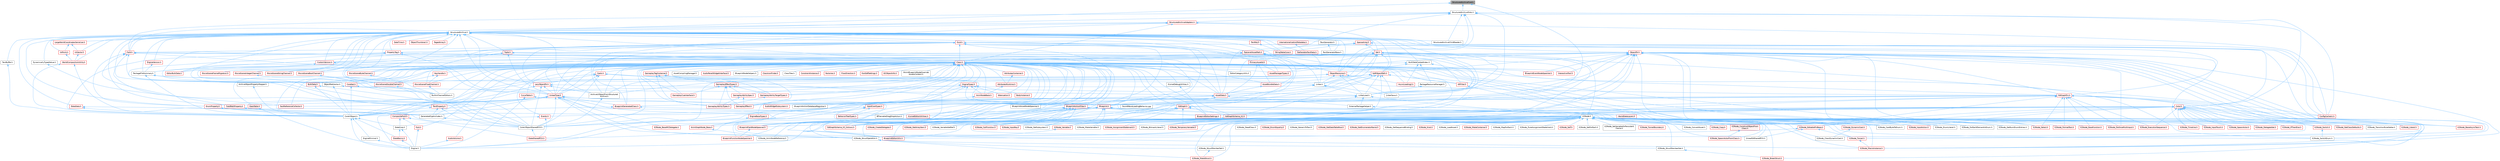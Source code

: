 digraph "StructuredArchiveFwd.h"
{
 // INTERACTIVE_SVG=YES
 // LATEX_PDF_SIZE
  bgcolor="transparent";
  edge [fontname=Helvetica,fontsize=10,labelfontname=Helvetica,labelfontsize=10];
  node [fontname=Helvetica,fontsize=10,shape=box,height=0.2,width=0.4];
  Node1 [id="Node000001",label="StructuredArchiveFwd.h",height=0.2,width=0.4,color="gray40", fillcolor="grey60", style="filled", fontcolor="black",tooltip=" "];
  Node1 -> Node2 [id="edge1_Node000001_Node000002",dir="back",color="steelblue1",style="solid",tooltip=" "];
  Node2 [id="Node000002",label="LinkerLoad.h",height=0.2,width=0.4,color="grey40", fillcolor="white", style="filled",URL="$d7/def/LinkerLoad_8h.html",tooltip=" "];
  Node2 -> Node3 [id="edge2_Node000002_Node000003",dir="back",color="steelblue1",style="solid",tooltip=" "];
  Node3 [id="Node000003",label="CoreUObject.h",height=0.2,width=0.4,color="grey40", fillcolor="white", style="filled",URL="$d0/ded/CoreUObject_8h.html",tooltip=" "];
  Node3 -> Node4 [id="edge3_Node000003_Node000004",dir="back",color="steelblue1",style="solid",tooltip=" "];
  Node4 [id="Node000004",label="Engine.h",height=0.2,width=0.4,color="grey40", fillcolor="white", style="filled",URL="$d1/d34/Public_2Engine_8h.html",tooltip=" "];
  Node3 -> Node5 [id="edge4_Node000003_Node000005",dir="back",color="steelblue1",style="solid",tooltip=" "];
  Node5 [id="Node000005",label="EngineMinimal.h",height=0.2,width=0.4,color="grey40", fillcolor="white", style="filled",URL="$d0/d2c/EngineMinimal_8h.html",tooltip=" "];
  Node5 -> Node4 [id="edge5_Node000005_Node000004",dir="back",color="steelblue1",style="solid",tooltip=" "];
  Node3 -> Node6 [id="edge6_Node000003_Node000006",dir="back",color="steelblue1",style="solid",tooltip=" "];
  Node6 [id="Node000006",label="SlateBasics.h",height=0.2,width=0.4,color="red", fillcolor="#FFF0F0", style="filled",URL="$da/d2f/SlateBasics_8h.html",tooltip=" "];
  Node6 -> Node4 [id="edge7_Node000006_Node000004",dir="back",color="steelblue1",style="solid",tooltip=" "];
  Node3 -> Node10 [id="edge8_Node000003_Node000010",dir="back",color="steelblue1",style="solid",tooltip=" "];
  Node10 [id="Node000010",label="SlateCore.h",height=0.2,width=0.4,color="grey40", fillcolor="white", style="filled",URL="$dc/d03/SlateCore_8h.html",tooltip=" "];
  Node10 -> Node4 [id="edge9_Node000010_Node000004",dir="back",color="steelblue1",style="solid",tooltip=" "];
  Node10 -> Node6 [id="edge10_Node000010_Node000006",dir="back",color="steelblue1",style="solid",tooltip=" "];
  Node2 -> Node11 [id="edge11_Node000002_Node000011",dir="back",color="steelblue1",style="solid",tooltip=" "];
  Node11 [id="Node000011",label="CoreUObjectSharedPCH.h",height=0.2,width=0.4,color="grey40", fillcolor="white", style="filled",URL="$de/d2f/CoreUObjectSharedPCH_8h.html",tooltip=" "];
  Node11 -> Node12 [id="edge12_Node000011_Node000012",dir="back",color="steelblue1",style="solid",tooltip=" "];
  Node12 [id="Node000012",label="SlateSharedPCH.h",height=0.2,width=0.4,color="red", fillcolor="#FFF0F0", style="filled",URL="$d1/dfc/SlateSharedPCH_8h.html",tooltip=" "];
  Node2 -> Node15 [id="edge13_Node000002_Node000015",dir="back",color="steelblue1",style="solid",tooltip=" "];
  Node15 [id="Node000015",label="ExternalPackageHelper.h",height=0.2,width=0.4,color="grey40", fillcolor="white", style="filled",URL="$d3/d2f/ExternalPackageHelper_8h.html",tooltip=" "];
  Node15 -> Node16 [id="edge14_Node000015_Node000016",dir="back",color="steelblue1",style="solid",tooltip=" "];
  Node16 [id="Node000016",label="WorldDataLayers.h",height=0.2,width=0.4,color="red", fillcolor="#FFF0F0", style="filled",URL="$d1/d1d/WorldDataLayers_8h.html",tooltip=" "];
  Node2 -> Node27 [id="edge15_Node000002_Node000027",dir="back",color="steelblue1",style="solid",tooltip=" "];
  Node27 [id="Node000027",label="K2Node.h",height=0.2,width=0.4,color="grey40", fillcolor="white", style="filled",URL="$d5/d94/K2Node_8h.html",tooltip=" "];
  Node27 -> Node28 [id="edge16_Node000027_Node000028",dir="back",color="steelblue1",style="solid",tooltip=" "];
  Node28 [id="Node000028",label="AnimGraphNode_Base.h",height=0.2,width=0.4,color="red", fillcolor="#FFF0F0", style="filled",URL="$d0/dfb/AnimGraphNode__Base_8h.html",tooltip=" "];
  Node28 -> Node119 [id="edge17_Node000028_Node000119",dir="back",color="steelblue1",style="solid",tooltip=" "];
  Node119 [id="Node000119",label="K2Node_AnimNodeReference.h",height=0.2,width=0.4,color="grey40", fillcolor="white", style="filled",URL="$d2/d81/K2Node__AnimNodeReference_8h.html",tooltip=" "];
  Node27 -> Node120 [id="edge18_Node000027_Node000120",dir="back",color="steelblue1",style="solid",tooltip=" "];
  Node120 [id="Node000120",label="BlueprintFieldNodeSpawner.h",height=0.2,width=0.4,color="red", fillcolor="#FFF0F0", style="filled",URL="$da/d70/BlueprintFieldNodeSpawner_8h.html",tooltip=" "];
  Node120 -> Node122 [id="edge19_Node000120_Node000122",dir="back",color="steelblue1",style="solid",tooltip=" "];
  Node122 [id="Node000122",label="BlueprintFunctionNodeSpawner.h",height=0.2,width=0.4,color="red", fillcolor="#FFF0F0", style="filled",URL="$d0/d59/BlueprintFunctionNodeSpawner_8h.html",tooltip=" "];
  Node27 -> Node119 [id="edge20_Node000027_Node000119",dir="back",color="steelblue1",style="solid",tooltip=" "];
  Node27 -> Node125 [id="edge21_Node000027_Node000125",dir="back",color="steelblue1",style="solid",tooltip=" "];
  Node125 [id="Node000125",label="K2Node_AssignmentStatement.h",height=0.2,width=0.4,color="red", fillcolor="#FFF0F0", style="filled",URL="$d1/d32/K2Node__AssignmentStatement_8h.html",tooltip=" "];
  Node27 -> Node128 [id="edge22_Node000027_Node000128",dir="back",color="steelblue1",style="solid",tooltip=" "];
  Node128 [id="Node000128",label="K2Node_BaseAsyncTask.h",height=0.2,width=0.4,color="red", fillcolor="#FFF0F0", style="filled",URL="$d5/db7/K2Node__BaseAsyncTask_8h.html",tooltip=" "];
  Node27 -> Node131 [id="edge23_Node000027_Node000131",dir="back",color="steelblue1",style="solid",tooltip=" "];
  Node131 [id="Node000131",label="K2Node_BaseMCDelegate.h",height=0.2,width=0.4,color="red", fillcolor="#FFF0F0", style="filled",URL="$dd/d9b/K2Node__BaseMCDelegate_8h.html",tooltip=" "];
  Node27 -> Node137 [id="edge24_Node000027_Node000137",dir="back",color="steelblue1",style="solid",tooltip=" "];
  Node137 [id="Node000137",label="K2Node_BitmaskLiteral.h",height=0.2,width=0.4,color="grey40", fillcolor="white", style="filled",URL="$dc/de6/K2Node__BitmaskLiteral_8h.html",tooltip=" "];
  Node27 -> Node138 [id="edge25_Node000027_Node000138",dir="back",color="steelblue1",style="solid",tooltip=" "];
  Node138 [id="Node000138",label="K2Node_BreakStruct.h",height=0.2,width=0.4,color="red", fillcolor="#FFF0F0", style="filled",URL="$df/d93/K2Node__BreakStruct_8h.html",tooltip=" "];
  Node27 -> Node139 [id="edge26_Node000027_Node000139",dir="back",color="steelblue1",style="solid",tooltip=" "];
  Node139 [id="Node000139",label="K2Node_CallFunction.h",height=0.2,width=0.4,color="red", fillcolor="#FFF0F0", style="filled",URL="$d5/d5f/K2Node__CallFunction_8h.html",tooltip=" "];
  Node27 -> Node157 [id="edge27_Node000027_Node000157",dir="back",color="steelblue1",style="solid",tooltip=" "];
  Node157 [id="Node000157",label="K2Node_CastByteToEnum.h",height=0.2,width=0.4,color="grey40", fillcolor="white", style="filled",URL="$d7/dcf/K2Node__CastByteToEnum_8h.html",tooltip=" "];
  Node27 -> Node158 [id="edge28_Node000027_Node000158",dir="back",color="steelblue1",style="solid",tooltip=" "];
  Node158 [id="Node000158",label="K2Node_ClassDynamicCast.h",height=0.2,width=0.4,color="grey40", fillcolor="white", style="filled",URL="$d1/d23/K2Node__ClassDynamicCast_8h.html",tooltip=" "];
  Node27 -> Node159 [id="edge29_Node000027_Node000159",dir="back",color="steelblue1",style="solid",tooltip=" "];
  Node159 [id="Node000159",label="K2Node_ConstructObjectFrom\lClass.h",height=0.2,width=0.4,color="red", fillcolor="#FFF0F0", style="filled",URL="$d6/de4/K2Node__ConstructObjectFromClass_8h.html",tooltip=" "];
  Node159 -> Node162 [id="edge30_Node000159_Node000162",dir="back",color="steelblue1",style="solid",tooltip=" "];
  Node162 [id="Node000162",label="K2Node_SpawnActorFromClass.h",height=0.2,width=0.4,color="red", fillcolor="#FFF0F0", style="filled",URL="$dc/d71/K2Node__SpawnActorFromClass_8h.html",tooltip=" "];
  Node27 -> Node163 [id="edge31_Node000027_Node000163",dir="back",color="steelblue1",style="solid",tooltip=" "];
  Node163 [id="Node000163",label="K2Node_ConvertAsset.h",height=0.2,width=0.4,color="grey40", fillcolor="white", style="filled",URL="$d0/da7/K2Node__ConvertAsset_8h.html",tooltip=" "];
  Node27 -> Node164 [id="edge32_Node000027_Node000164",dir="back",color="steelblue1",style="solid",tooltip=" "];
  Node164 [id="Node000164",label="K2Node_Copy.h",height=0.2,width=0.4,color="red", fillcolor="#FFF0F0", style="filled",URL="$d5/dce/K2Node__Copy_8h.html",tooltip=" "];
  Node27 -> Node165 [id="edge33_Node000027_Node000165",dir="back",color="steelblue1",style="solid",tooltip=" "];
  Node165 [id="Node000165",label="K2Node_CreateDelegate.h",height=0.2,width=0.4,color="red", fillcolor="#FFF0F0", style="filled",URL="$d2/d7e/K2Node__CreateDelegate_8h.html",tooltip=" "];
  Node27 -> Node166 [id="edge34_Node000027_Node000166",dir="back",color="steelblue1",style="solid",tooltip=" "];
  Node166 [id="Node000166",label="K2Node_DeadClass.h",height=0.2,width=0.4,color="grey40", fillcolor="white", style="filled",URL="$df/d0c/K2Node__DeadClass_8h.html",tooltip=" "];
  Node27 -> Node167 [id="edge35_Node000027_Node000167",dir="back",color="steelblue1",style="solid",tooltip=" "];
  Node167 [id="Node000167",label="K2Node_DelegateSet.h",height=0.2,width=0.4,color="red", fillcolor="#FFF0F0", style="filled",URL="$d0/d7b/K2Node__DelegateSet_8h.html",tooltip=" "];
  Node27 -> Node168 [id="edge36_Node000027_Node000168",dir="back",color="steelblue1",style="solid",tooltip=" "];
  Node168 [id="Node000168",label="K2Node_DoOnceMultiInput.h",height=0.2,width=0.4,color="red", fillcolor="#FFF0F0", style="filled",URL="$d8/db3/K2Node__DoOnceMultiInput_8h.html",tooltip=" "];
  Node27 -> Node169 [id="edge37_Node000027_Node000169",dir="back",color="steelblue1",style="solid",tooltip=" "];
  Node169 [id="Node000169",label="K2Node_DynamicCast.h",height=0.2,width=0.4,color="red", fillcolor="#FFF0F0", style="filled",URL="$dc/d1c/K2Node__DynamicCast_8h.html",tooltip=" "];
  Node169 -> Node158 [id="edge38_Node000169_Node000158",dir="back",color="steelblue1",style="solid",tooltip=" "];
  Node27 -> Node170 [id="edge39_Node000027_Node000170",dir="back",color="steelblue1",style="solid",tooltip=" "];
  Node170 [id="Node000170",label="K2Node_EaseFunction.h",height=0.2,width=0.4,color="red", fillcolor="#FFF0F0", style="filled",URL="$d7/db4/K2Node__EaseFunction_8h.html",tooltip=" "];
  Node27 -> Node171 [id="edge40_Node000027_Node000171",dir="back",color="steelblue1",style="solid",tooltip=" "];
  Node171 [id="Node000171",label="K2Node_EditablePinBase.h",height=0.2,width=0.4,color="red", fillcolor="#FFF0F0", style="filled",URL="$dd/d63/K2Node__EditablePinBase_8h.html",tooltip=" "];
  Node171 -> Node186 [id="edge41_Node000171_Node000186",dir="back",color="steelblue1",style="solid",tooltip=" "];
  Node186 [id="Node000186",label="BlueprintEditorUtils.h",height=0.2,width=0.4,color="red", fillcolor="#FFF0F0", style="filled",URL="$d7/d3d/BlueprintEditorUtils_8h.html",tooltip=" "];
  Node171 -> Node207 [id="edge42_Node000171_Node000207",dir="back",color="steelblue1",style="solid",tooltip=" "];
  Node207 [id="Node000207",label="K2Node_Tunnel.h",height=0.2,width=0.4,color="red", fillcolor="#FFF0F0", style="filled",URL="$d2/d04/K2Node__Tunnel_8h.html",tooltip=" "];
  Node207 -> Node210 [id="edge43_Node000207_Node000210",dir="back",color="steelblue1",style="solid",tooltip=" "];
  Node210 [id="Node000210",label="K2Node_MacroInstance.h",height=0.2,width=0.4,color="red", fillcolor="#FFF0F0", style="filled",URL="$d1/d45/K2Node__MacroInstance_8h.html",tooltip=" "];
  Node171 -> Node14 [id="edge44_Node000171_Node000014",dir="back",color="steelblue1",style="solid",tooltip=" "];
  Node14 [id="Node000014",label="UnrealEdSharedPCH.h",height=0.2,width=0.4,color="grey40", fillcolor="white", style="filled",URL="$d1/de6/UnrealEdSharedPCH_8h.html",tooltip=" "];
  Node27 -> Node211 [id="edge45_Node000027_Node000211",dir="back",color="steelblue1",style="solid",tooltip=" "];
  Node211 [id="Node000211",label="K2Node_EnumEquality.h",height=0.2,width=0.4,color="red", fillcolor="#FFF0F0", style="filled",URL="$d4/d88/K2Node__EnumEquality_8h.html",tooltip=" "];
  Node27 -> Node213 [id="edge46_Node000027_Node000213",dir="back",color="steelblue1",style="solid",tooltip=" "];
  Node213 [id="Node000213",label="K2Node_EnumLiteral.h",height=0.2,width=0.4,color="grey40", fillcolor="white", style="filled",URL="$d3/d1c/K2Node__EnumLiteral_8h.html",tooltip=" "];
  Node27 -> Node214 [id="edge47_Node000027_Node000214",dir="back",color="steelblue1",style="solid",tooltip=" "];
  Node214 [id="Node000214",label="K2Node_ExecutionSequence.h",height=0.2,width=0.4,color="red", fillcolor="#FFF0F0", style="filled",URL="$da/d97/K2Node__ExecutionSequence_8h.html",tooltip=" "];
  Node27 -> Node216 [id="edge48_Node000027_Node000216",dir="back",color="steelblue1",style="solid",tooltip=" "];
  Node216 [id="Node000216",label="K2Node_ForEachElementInEnum.h",height=0.2,width=0.4,color="grey40", fillcolor="white", style="filled",URL="$d2/d15/K2Node__ForEachElementInEnum_8h.html",tooltip=" "];
  Node27 -> Node217 [id="edge49_Node000027_Node000217",dir="back",color="steelblue1",style="solid",tooltip=" "];
  Node217 [id="Node000217",label="K2Node_FormatText.h",height=0.2,width=0.4,color="red", fillcolor="#FFF0F0", style="filled",URL="$d0/d94/K2Node__FormatText_8h.html",tooltip=" "];
  Node27 -> Node218 [id="edge50_Node000027_Node000218",dir="back",color="steelblue1",style="solid",tooltip=" "];
  Node218 [id="Node000218",label="K2Node_GenericToText.h",height=0.2,width=0.4,color="grey40", fillcolor="white", style="filled",URL="$d7/dc1/K2Node__GenericToText_8h.html",tooltip=" "];
  Node27 -> Node219 [id="edge51_Node000027_Node000219",dir="back",color="steelblue1",style="solid",tooltip=" "];
  Node219 [id="Node000219",label="K2Node_GetArrayItem.h",height=0.2,width=0.4,color="red", fillcolor="#FFF0F0", style="filled",URL="$df/db6/K2Node__GetArrayItem_8h.html",tooltip=" "];
  Node27 -> Node220 [id="edge52_Node000027_Node000220",dir="back",color="steelblue1",style="solid",tooltip=" "];
  Node220 [id="Node000220",label="K2Node_GetClassDefaults.h",height=0.2,width=0.4,color="red", fillcolor="#FFF0F0", style="filled",URL="$d8/d5e/K2Node__GetClassDefaults_8h.html",tooltip=" "];
  Node27 -> Node221 [id="edge53_Node000027_Node000221",dir="back",color="steelblue1",style="solid",tooltip=" "];
  Node221 [id="Node000221",label="K2Node_GetDataTableRow.h",height=0.2,width=0.4,color="red", fillcolor="#FFF0F0", style="filled",URL="$d5/d7f/K2Node__GetDataTableRow_8h.html",tooltip=" "];
  Node27 -> Node222 [id="edge54_Node000027_Node000222",dir="back",color="steelblue1",style="solid",tooltip=" "];
  Node222 [id="Node000222",label="K2Node_GetEnumeratorName.h",height=0.2,width=0.4,color="red", fillcolor="#FFF0F0", style="filled",URL="$d1/d1f/K2Node__GetEnumeratorName_8h.html",tooltip=" "];
  Node27 -> Node224 [id="edge55_Node000027_Node000224",dir="back",color="steelblue1",style="solid",tooltip=" "];
  Node224 [id="Node000224",label="K2Node_GetNumEnumEntries.h",height=0.2,width=0.4,color="grey40", fillcolor="white", style="filled",URL="$d6/d60/K2Node__GetNumEnumEntries_8h.html",tooltip=" "];
  Node27 -> Node225 [id="edge56_Node000027_Node000225",dir="back",color="steelblue1",style="solid",tooltip=" "];
  Node225 [id="Node000225",label="K2Node_GetSequenceBinding.h",height=0.2,width=0.4,color="grey40", fillcolor="white", style="filled",URL="$dc/d62/K2Node__GetSequenceBinding_8h.html",tooltip=" "];
  Node27 -> Node226 [id="edge57_Node000027_Node000226",dir="back",color="steelblue1",style="solid",tooltip=" "];
  Node226 [id="Node000226",label="K2Node_GetSubsystem.h",height=0.2,width=0.4,color="grey40", fillcolor="white", style="filled",URL="$d6/d44/K2Node__GetSubsystem_8h.html",tooltip=" "];
  Node27 -> Node227 [id="edge58_Node000027_Node000227",dir="back",color="steelblue1",style="solid",tooltip=" "];
  Node227 [id="Node000227",label="K2Node_IfThenElse.h",height=0.2,width=0.4,color="red", fillcolor="#FFF0F0", style="filled",URL="$d7/d43/K2Node__IfThenElse_8h.html",tooltip=" "];
  Node27 -> Node228 [id="edge59_Node000027_Node000228",dir="back",color="steelblue1",style="solid",tooltip=" "];
  Node228 [id="Node000228",label="K2Node_InputAction.h",height=0.2,width=0.4,color="red", fillcolor="#FFF0F0", style="filled",URL="$d7/d16/K2Node__InputAction_8h.html",tooltip=" "];
  Node27 -> Node229 [id="edge60_Node000027_Node000229",dir="back",color="steelblue1",style="solid",tooltip=" "];
  Node229 [id="Node000229",label="K2Node_InputKey.h",height=0.2,width=0.4,color="red", fillcolor="#FFF0F0", style="filled",URL="$d2/dd5/K2Node__InputKey_8h.html",tooltip=" "];
  Node27 -> Node230 [id="edge61_Node000027_Node000230",dir="back",color="steelblue1",style="solid",tooltip=" "];
  Node230 [id="Node000230",label="K2Node_InputTouch.h",height=0.2,width=0.4,color="red", fillcolor="#FFF0F0", style="filled",URL="$d4/d0f/K2Node__InputTouch_8h.html",tooltip=" "];
  Node27 -> Node231 [id="edge62_Node000027_Node000231",dir="back",color="steelblue1",style="solid",tooltip=" "];
  Node231 [id="Node000231",label="K2Node_Knot.h",height=0.2,width=0.4,color="red", fillcolor="#FFF0F0", style="filled",URL="$d2/dfd/K2Node__Knot_8h.html",tooltip=" "];
  Node27 -> Node232 [id="edge63_Node000027_Node000232",dir="back",color="steelblue1",style="solid",tooltip=" "];
  Node232 [id="Node000232",label="K2Node_Literal.h",height=0.2,width=0.4,color="red", fillcolor="#FFF0F0", style="filled",URL="$da/d6c/K2Node__Literal_8h.html",tooltip=" "];
  Node27 -> Node233 [id="edge64_Node000027_Node000233",dir="back",color="steelblue1",style="solid",tooltip=" "];
  Node233 [id="Node000233",label="K2Node_LoadAsset.h",height=0.2,width=0.4,color="grey40", fillcolor="white", style="filled",URL="$db/d4b/K2Node__LoadAsset_8h.html",tooltip=" "];
  Node27 -> Node210 [id="edge65_Node000027_Node000210",dir="back",color="steelblue1",style="solid",tooltip=" "];
  Node27 -> Node234 [id="edge66_Node000027_Node000234",dir="back",color="steelblue1",style="solid",tooltip=" "];
  Node234 [id="Node000234",label="K2Node_MakeContainer.h",height=0.2,width=0.4,color="red", fillcolor="#FFF0F0", style="filled",URL="$d8/de7/K2Node__MakeContainer_8h.html",tooltip=" "];
  Node27 -> Node238 [id="edge67_Node000027_Node000238",dir="back",color="steelblue1",style="solid",tooltip=" "];
  Node238 [id="Node000238",label="K2Node_MakeStruct.h",height=0.2,width=0.4,color="red", fillcolor="#FFF0F0", style="filled",URL="$de/de5/K2Node__MakeStruct_8h.html",tooltip=" "];
  Node27 -> Node240 [id="edge68_Node000027_Node000240",dir="back",color="steelblue1",style="solid",tooltip=" "];
  Node240 [id="Node000240",label="K2Node_MakeVariable.h",height=0.2,width=0.4,color="grey40", fillcolor="white", style="filled",URL="$df/df3/K2Node__MakeVariable_8h.html",tooltip=" "];
  Node27 -> Node241 [id="edge69_Node000027_Node000241",dir="back",color="steelblue1",style="solid",tooltip=" "];
  Node241 [id="Node000241",label="K2Node_MapForEach.h",height=0.2,width=0.4,color="grey40", fillcolor="white", style="filled",URL="$da/d7a/K2Node__MapForEach_8h.html",tooltip=" "];
  Node27 -> Node242 [id="edge70_Node000027_Node000242",dir="back",color="steelblue1",style="solid",tooltip=" "];
  Node242 [id="Node000242",label="K2Node_PureAssignmentStatement.h",height=0.2,width=0.4,color="grey40", fillcolor="white", style="filled",URL="$dc/dda/K2Node__PureAssignmentStatement_8h.html",tooltip=" "];
  Node27 -> Node243 [id="edge71_Node000027_Node000243",dir="back",color="steelblue1",style="solid",tooltip=" "];
  Node243 [id="Node000243",label="K2Node_Select.h",height=0.2,width=0.4,color="red", fillcolor="#FFF0F0", style="filled",URL="$d2/de5/K2Node__Select_8h.html",tooltip=" "];
  Node27 -> Node244 [id="edge72_Node000027_Node000244",dir="back",color="steelblue1",style="solid",tooltip=" "];
  Node244 [id="Node000244",label="K2Node_Self.h",height=0.2,width=0.4,color="red", fillcolor="#FFF0F0", style="filled",URL="$d3/d27/K2Node__Self_8h.html",tooltip=" "];
  Node27 -> Node245 [id="edge73_Node000027_Node000245",dir="back",color="steelblue1",style="solid",tooltip=" "];
  Node245 [id="Node000245",label="K2Node_SetForEach.h",height=0.2,width=0.4,color="grey40", fillcolor="white", style="filled",URL="$d7/dbd/K2Node__SetForEach_8h.html",tooltip=" "];
  Node27 -> Node246 [id="edge74_Node000027_Node000246",dir="back",color="steelblue1",style="solid",tooltip=" "];
  Node246 [id="Node000246",label="K2Node_SetVariableOnPersistent\lFrame.h",height=0.2,width=0.4,color="grey40", fillcolor="white", style="filled",URL="$db/de9/K2Node__SetVariableOnPersistentFrame_8h.html",tooltip=" "];
  Node27 -> Node247 [id="edge75_Node000027_Node000247",dir="back",color="steelblue1",style="solid",tooltip=" "];
  Node247 [id="Node000247",label="K2Node_SpawnActor.h",height=0.2,width=0.4,color="red", fillcolor="#FFF0F0", style="filled",URL="$df/dd1/K2Node__SpawnActor_8h.html",tooltip=" "];
  Node27 -> Node162 [id="edge76_Node000027_Node000162",dir="back",color="steelblue1",style="solid",tooltip=" "];
  Node27 -> Node248 [id="edge77_Node000027_Node000248",dir="back",color="steelblue1",style="solid",tooltip=" "];
  Node248 [id="Node000248",label="K2Node_StructMemberGet.h",height=0.2,width=0.4,color="grey40", fillcolor="white", style="filled",URL="$d3/d37/K2Node__StructMemberGet_8h.html",tooltip=" "];
  Node248 -> Node138 [id="edge78_Node000248_Node000138",dir="back",color="steelblue1",style="solid",tooltip=" "];
  Node27 -> Node249 [id="edge79_Node000027_Node000249",dir="back",color="steelblue1",style="solid",tooltip=" "];
  Node249 [id="Node000249",label="K2Node_StructMemberSet.h",height=0.2,width=0.4,color="grey40", fillcolor="white", style="filled",URL="$df/d40/K2Node__StructMemberSet_8h.html",tooltip=" "];
  Node249 -> Node238 [id="edge80_Node000249_Node000238",dir="back",color="steelblue1",style="solid",tooltip=" "];
  Node27 -> Node250 [id="edge81_Node000027_Node000250",dir="back",color="steelblue1",style="solid",tooltip=" "];
  Node250 [id="Node000250",label="K2Node_StructOperation.h",height=0.2,width=0.4,color="grey40", fillcolor="white", style="filled",URL="$d1/d1c/K2Node__StructOperation_8h.html",tooltip=" "];
  Node250 -> Node238 [id="edge82_Node000250_Node000238",dir="back",color="steelblue1",style="solid",tooltip=" "];
  Node250 -> Node248 [id="edge83_Node000250_Node000248",dir="back",color="steelblue1",style="solid",tooltip=" "];
  Node250 -> Node249 [id="edge84_Node000250_Node000249",dir="back",color="steelblue1",style="solid",tooltip=" "];
  Node27 -> Node251 [id="edge85_Node000027_Node000251",dir="back",color="steelblue1",style="solid",tooltip=" "];
  Node251 [id="Node000251",label="K2Node_Switch.h",height=0.2,width=0.4,color="red", fillcolor="#FFF0F0", style="filled",URL="$dc/d1a/K2Node__Switch_8h.html",tooltip=" "];
  Node251 -> Node252 [id="edge86_Node000251_Node000252",dir="back",color="steelblue1",style="solid",tooltip=" "];
  Node252 [id="Node000252",label="K2Node_SwitchEnum.h",height=0.2,width=0.4,color="grey40", fillcolor="white", style="filled",URL="$d1/df5/K2Node__SwitchEnum_8h.html",tooltip=" "];
  Node27 -> Node252 [id="edge87_Node000027_Node000252",dir="back",color="steelblue1",style="solid",tooltip=" "];
  Node27 -> Node256 [id="edge88_Node000027_Node000256",dir="back",color="steelblue1",style="solid",tooltip=" "];
  Node256 [id="Node000256",label="K2Node_TemporaryVariable.h",height=0.2,width=0.4,color="red", fillcolor="#FFF0F0", style="filled",URL="$d1/d6a/K2Node__TemporaryVariable_8h.html",tooltip=" "];
  Node27 -> Node258 [id="edge89_Node000027_Node000258",dir="back",color="steelblue1",style="solid",tooltip=" "];
  Node258 [id="Node000258",label="K2Node_Timeline.h",height=0.2,width=0.4,color="red", fillcolor="#FFF0F0", style="filled",URL="$dd/dd4/K2Node__Timeline_8h.html",tooltip=" "];
  Node27 -> Node259 [id="edge90_Node000027_Node000259",dir="back",color="steelblue1",style="solid",tooltip=" "];
  Node259 [id="Node000259",label="K2Node_TransitionRuleGetter.h",height=0.2,width=0.4,color="grey40", fillcolor="white", style="filled",URL="$da/d0d/K2Node__TransitionRuleGetter_8h.html",tooltip=" "];
  Node27 -> Node207 [id="edge91_Node000027_Node000207",dir="back",color="steelblue1",style="solid",tooltip=" "];
  Node27 -> Node260 [id="edge92_Node000027_Node000260",dir="back",color="steelblue1",style="solid",tooltip=" "];
  Node260 [id="Node000260",label="K2Node_TunnelBoundary.h",height=0.2,width=0.4,color="red", fillcolor="#FFF0F0", style="filled",URL="$d3/d2f/K2Node__TunnelBoundary_8h.html",tooltip=" "];
  Node27 -> Node261 [id="edge93_Node000027_Node000261",dir="back",color="steelblue1",style="solid",tooltip=" "];
  Node261 [id="Node000261",label="K2Node_Variable.h",height=0.2,width=0.4,color="red", fillcolor="#FFF0F0", style="filled",URL="$d7/dbe/K2Node__Variable_8h.html",tooltip=" "];
  Node261 -> Node250 [id="edge94_Node000261_Node000250",dir="back",color="steelblue1",style="solid",tooltip=" "];
  Node27 -> Node264 [id="edge95_Node000027_Node000264",dir="back",color="steelblue1",style="solid",tooltip=" "];
  Node264 [id="Node000264",label="K2Node_VariableSetRef.h",height=0.2,width=0.4,color="grey40", fillcolor="white", style="filled",URL="$dc/de5/K2Node__VariableSetRef_8h.html",tooltip=" "];
  Node27 -> Node14 [id="edge96_Node000027_Node000014",dir="back",color="steelblue1",style="solid",tooltip=" "];
  Node2 -> Node265 [id="edge97_Node000002_Node000265",dir="back",color="steelblue1",style="solid",tooltip=" "];
  Node265 [id="Node000265",label="SoundWaveLoadingBehavior.cpp",height=0.2,width=0.4,color="grey40", fillcolor="white", style="filled",URL="$d7/d95/SoundWaveLoadingBehavior_8cpp.html",tooltip=" "];
  Node1 -> Node266 [id="edge98_Node000001_Node000266",dir="back",color="steelblue1",style="solid",tooltip=" "];
  Node266 [id="Node000266",label="StructuredArchive.h",height=0.2,width=0.4,color="grey40", fillcolor="white", style="filled",URL="$d9/d1e/StructuredArchive_8h.html",tooltip=" "];
  Node266 -> Node267 [id="edge99_Node000266_Node000267",dir="back",color="steelblue1",style="solid",tooltip=" "];
  Node267 [id="Node000267",label="ArchiveUObjectFromStructured\lArchive.h",height=0.2,width=0.4,color="grey40", fillcolor="white", style="filled",URL="$d2/d52/ArchiveUObjectFromStructuredArchive_8h.html",tooltip=" "];
  Node267 -> Node11 [id="edge100_Node000267_Node000011",dir="back",color="steelblue1",style="solid",tooltip=" "];
  Node266 -> Node268 [id="edge101_Node000266_Node000268",dir="back",color="steelblue1",style="solid",tooltip=" "];
  Node268 [id="Node000268",label="BulkDataCookedIndex.h",height=0.2,width=0.4,color="grey40", fillcolor="white", style="filled",URL="$d8/dad/BulkDataCookedIndex_8h.html",tooltip=" "];
  Node268 -> Node269 [id="edge102_Node000268_Node000269",dir="back",color="steelblue1",style="solid",tooltip=" "];
  Node269 [id="Node000269",label="AsyncLoading2.h",height=0.2,width=0.4,color="red", fillcolor="#FFF0F0", style="filled",URL="$dd/db7/AsyncLoading2_8h.html",tooltip=" "];
  Node268 -> Node271 [id="edge103_Node000268_Node000271",dir="back",color="steelblue1",style="solid",tooltip=" "];
  Node271 [id="Node000271",label="BulkData.h",height=0.2,width=0.4,color="red", fillcolor="#FFF0F0", style="filled",URL="$d4/d8e/BulkData_8h.html",tooltip=" "];
  Node271 -> Node3 [id="edge104_Node000271_Node000003",dir="back",color="steelblue1",style="solid",tooltip=" "];
  Node271 -> Node11 [id="edge105_Node000271_Node000011",dir="back",color="steelblue1",style="solid",tooltip=" "];
  Node268 -> Node741 [id="edge106_Node000268_Node000741",dir="back",color="steelblue1",style="solid",tooltip=" "];
  Node741 [id="Node000741",label="LinkerSave.h",height=0.2,width=0.4,color="grey40", fillcolor="white", style="filled",URL="$d5/d31/LinkerSave_8h.html",tooltip=" "];
  Node268 -> Node742 [id="edge107_Node000268_Node000742",dir="back",color="steelblue1",style="solid",tooltip=" "];
  Node742 [id="Node000742",label="ObjectResource.h",height=0.2,width=0.4,color="red", fillcolor="#FFF0F0", style="filled",URL="$d5/d42/ObjectResource_8h.html",tooltip=" "];
  Node742 -> Node267 [id="edge108_Node000742_Node000267",dir="back",color="steelblue1",style="solid",tooltip=" "];
  Node742 -> Node269 [id="edge109_Node000742_Node000269",dir="back",color="steelblue1",style="solid",tooltip=" "];
  Node742 -> Node3 [id="edge110_Node000742_Node000003",dir="back",color="steelblue1",style="solid",tooltip=" "];
  Node742 -> Node11 [id="edge111_Node000742_Node000011",dir="back",color="steelblue1",style="solid",tooltip=" "];
  Node742 -> Node745 [id="edge112_Node000742_Node000745",dir="back",color="steelblue1",style="solid",tooltip=" "];
  Node745 [id="Node000745",label="Linker.h",height=0.2,width=0.4,color="grey40", fillcolor="white", style="filled",URL="$d8/d3d/Linker_8h.html",tooltip=" "];
  Node745 -> Node3 [id="edge113_Node000745_Node000003",dir="back",color="steelblue1",style="solid",tooltip=" "];
  Node745 -> Node11 [id="edge114_Node000745_Node000011",dir="back",color="steelblue1",style="solid",tooltip=" "];
  Node745 -> Node2 [id="edge115_Node000745_Node000002",dir="back",color="steelblue1",style="solid",tooltip=" "];
  Node745 -> Node741 [id="edge116_Node000745_Node000741",dir="back",color="steelblue1",style="solid",tooltip=" "];
  Node742 -> Node2 [id="edge117_Node000742_Node000002",dir="back",color="steelblue1",style="solid",tooltip=" "];
  Node742 -> Node741 [id="edge118_Node000742_Node000741",dir="back",color="steelblue1",style="solid",tooltip=" "];
  Node268 -> Node746 [id="edge119_Node000268_Node000746",dir="back",color="steelblue1",style="solid",tooltip=" "];
  Node746 [id="Node000746",label="PackageResourceManager.h",height=0.2,width=0.4,color="grey40", fillcolor="white", style="filled",URL="$dc/dee/PackageResourceManager_8h.html",tooltip=" "];
  Node746 -> Node2 [id="edge120_Node000746_Node000002",dir="back",color="steelblue1",style="solid",tooltip=" "];
  Node266 -> Node747 [id="edge121_Node000266_Node000747",dir="back",color="steelblue1",style="solid",tooltip=" "];
  Node747 [id="Node000747",label="Class.h",height=0.2,width=0.4,color="red", fillcolor="#FFF0F0", style="filled",URL="$d4/d05/Class_8h.html",tooltip=" "];
  Node747 -> Node748 [id="edge122_Node000747_Node000748",dir="back",color="steelblue1",style="solid",tooltip=" "];
  Node748 [id="Node000748",label="ARFilter.h",height=0.2,width=0.4,color="red", fillcolor="#FFF0F0", style="filled",URL="$da/df2/ARFilter_8h.html",tooltip=" "];
  Node748 -> Node14 [id="edge123_Node000748_Node000014",dir="back",color="steelblue1",style="solid",tooltip=" "];
  Node747 -> Node830 [id="edge124_Node000747_Node000830",dir="back",color="steelblue1",style="solid",tooltip=" "];
  Node830 [id="Node000830",label="AnimNodeBase.h",height=0.2,width=0.4,color="red", fillcolor="#FFF0F0", style="filled",URL="$d9/dce/AnimNodeBase_8h.html",tooltip=" "];
  Node830 -> Node28 [id="edge125_Node000830_Node000028",dir="back",color="steelblue1",style="solid",tooltip=" "];
  Node747 -> Node862 [id="edge126_Node000747_Node000862",dir="back",color="steelblue1",style="solid",tooltip=" "];
  Node862 [id="Node000862",label="ArchiveObjectPropertyMapper.h",height=0.2,width=0.4,color="grey40", fillcolor="white", style="filled",URL="$dc/d9a/ArchiveObjectPropertyMapper_8h.html",tooltip=" "];
  Node862 -> Node3 [id="edge127_Node000862_Node000003",dir="back",color="steelblue1",style="solid",tooltip=" "];
  Node747 -> Node863 [id="edge128_Node000747_Node000863",dir="back",color="steelblue1",style="solid",tooltip=" "];
  Node863 [id="Node000863",label="AssetBundleData.h",height=0.2,width=0.4,color="red", fillcolor="#FFF0F0", style="filled",URL="$df/d47/AssetBundleData_8h.html",tooltip=" "];
  Node863 -> Node864 [id="edge129_Node000863_Node000864",dir="back",color="steelblue1",style="solid",tooltip=" "];
  Node864 [id="Node000864",label="AssetData.h",height=0.2,width=0.4,color="red", fillcolor="#FFF0F0", style="filled",URL="$d9/d19/AssetData_8h.html",tooltip=" "];
  Node864 -> Node898 [id="edge130_Node000864_Node000898",dir="back",color="steelblue1",style="solid",tooltip=" "];
  Node898 [id="Node000898",label="AudioWidgetSubsystem.h",height=0.2,width=0.4,color="red", fillcolor="#FFF0F0", style="filled",URL="$de/d1b/AudioWidgetSubsystem_8h.html",tooltip=" "];
  Node864 -> Node899 [id="edge131_Node000864_Node000899",dir="back",color="steelblue1",style="solid",tooltip=" "];
  Node899 [id="Node000899",label="BlueprintActionDatabaseRegistrar.h",height=0.2,width=0.4,color="grey40", fillcolor="white", style="filled",URL="$d5/d5d/BlueprintActionDatabaseRegistrar_8h.html",tooltip=" "];
  Node864 -> Node900 [id="edge132_Node000864_Node000900",dir="back",color="steelblue1",style="solid",tooltip=" "];
  Node900 [id="Node000900",label="BlueprintAssetNodeSpawner.h",height=0.2,width=0.4,color="grey40", fillcolor="white", style="filled",URL="$d2/d56/BlueprintAssetNodeSpawner_8h.html",tooltip=" "];
  Node864 -> Node968 [id="edge133_Node000864_Node000968",dir="back",color="steelblue1",style="solid",tooltip=" "];
  Node968 [id="Node000968",label="EdGraphSchema_K2.h",height=0.2,width=0.4,color="red", fillcolor="#FFF0F0", style="filled",URL="$d0/dcf/EdGraphSchema__K2_8h.html",tooltip=" "];
  Node968 -> Node186 [id="edge134_Node000968_Node000186",dir="back",color="steelblue1",style="solid",tooltip=" "];
  Node968 -> Node971 [id="edge135_Node000968_Node000971",dir="back",color="steelblue1",style="solid",tooltip=" "];
  Node971 [id="Node000971",label="EdGraphSchema_K2_Actions.h",height=0.2,width=0.4,color="red", fillcolor="#FFF0F0", style="filled",URL="$d8/d9c/EdGraphSchema__K2__Actions_8h.html",tooltip=" "];
  Node968 -> Node14 [id="edge136_Node000968_Node000014",dir="back",color="steelblue1",style="solid",tooltip=" "];
  Node864 -> Node15 [id="edge137_Node000864_Node000015",dir="back",color="steelblue1",style="solid",tooltip=" "];
  Node864 -> Node265 [id="edge138_Node000864_Node000265",dir="back",color="steelblue1",style="solid",tooltip=" "];
  Node747 -> Node1332 [id="edge139_Node000747_Node001332",dir="back",color="steelblue1",style="solid",tooltip=" "];
  Node1332 [id="Node001332",label="AssetCompilingManager.h",height=0.2,width=0.4,color="grey40", fillcolor="white", style="filled",URL="$d2/d23/AssetCompilingManager_8h.html",tooltip=" "];
  Node747 -> Node864 [id="edge140_Node000747_Node000864",dir="back",color="steelblue1",style="solid",tooltip=" "];
  Node747 -> Node1333 [id="edge141_Node000747_Node001333",dir="back",color="steelblue1",style="solid",tooltip=" "];
  Node1333 [id="Node001333",label="AssetManagerTypes.h",height=0.2,width=0.4,color="red", fillcolor="#FFF0F0", style="filled",URL="$d6/d98/AssetManagerTypes_8h.html",tooltip=" "];
  Node747 -> Node1335 [id="edge142_Node000747_Node001335",dir="back",color="steelblue1",style="solid",tooltip=" "];
  Node1335 [id="Node001335",label="Attenuation.h",height=0.2,width=0.4,color="red", fillcolor="#FFF0F0", style="filled",URL="$d3/d18/Attenuation_8h.html",tooltip=" "];
  Node747 -> Node1353 [id="edge143_Node000747_Node001353",dir="back",color="steelblue1",style="solid",tooltip=" "];
  Node1353 [id="Node001353",label="AttributesContainer.h",height=0.2,width=0.4,color="red", fillcolor="#FFF0F0", style="filled",URL="$d7/db7/AttributesContainer_8h.html",tooltip=" "];
  Node1353 -> Node1354 [id="edge144_Node001353_Node001354",dir="back",color="steelblue1",style="solid",tooltip=" "];
  Node1354 [id="Node001354",label="AttributesRuntime.h",height=0.2,width=0.4,color="red", fillcolor="#FFF0F0", style="filled",URL="$dc/dc1/AttributesRuntime_8h.html",tooltip=" "];
  Node1354 -> Node830 [id="edge145_Node001354_Node000830",dir="back",color="steelblue1",style="solid",tooltip=" "];
  Node747 -> Node1354 [id="edge146_Node000747_Node001354",dir="back",color="steelblue1",style="solid",tooltip=" "];
  Node747 -> Node1381 [id="edge147_Node000747_Node001381",dir="back",color="steelblue1",style="solid",tooltip=" "];
  Node1381 [id="Node001381",label="AudioPanelWidgetInterface.h",height=0.2,width=0.4,color="red", fillcolor="#FFF0F0", style="filled",URL="$da/d52/AudioPanelWidgetInterface_8h.html",tooltip=" "];
  Node747 -> Node1383 [id="edge148_Node000747_Node001383",dir="back",color="steelblue1",style="solid",tooltip=" "];
  Node1383 [id="Node001383",label="AudioVolume.h",height=0.2,width=0.4,color="red", fillcolor="#FFF0F0", style="filled",URL="$dd/dbb/AudioVolume_8h.html",tooltip=" "];
  Node1383 -> Node4 [id="edge149_Node001383_Node000004",dir="back",color="steelblue1",style="solid",tooltip=" "];
  Node747 -> Node898 [id="edge150_Node000747_Node000898",dir="back",color="steelblue1",style="solid",tooltip=" "];
  Node747 -> Node174 [id="edge151_Node000747_Node000174",dir="back",color="steelblue1",style="solid",tooltip=" "];
  Node174 [id="Node000174",label="BPVariableDragDropAction.h",height=0.2,width=0.4,color="grey40", fillcolor="white", style="filled",URL="$dd/d23/BPVariableDragDropAction_8h.html",tooltip=" "];
  Node747 -> Node1404 [id="edge152_Node000747_Node001404",dir="back",color="steelblue1",style="solid",tooltip=" "];
  Node1404 [id="Node001404",label="BehaviorTreeTypes.h",height=0.2,width=0.4,color="red", fillcolor="#FFF0F0", style="filled",URL="$db/d7c/BehaviorTreeTypes_8h.html",tooltip=" "];
  Node747 -> Node1471 [id="edge153_Node000747_Node001471",dir="back",color="steelblue1",style="solid",tooltip=" "];
  Node1471 [id="Node001471",label="Blueprint.h",height=0.2,width=0.4,color="red", fillcolor="#FFF0F0", style="filled",URL="$d8/d4d/Blueprint_8h.html",tooltip=" "];
  Node1471 -> Node174 [id="edge154_Node001471_Node000174",dir="back",color="steelblue1",style="solid",tooltip=" "];
  Node1471 -> Node1146 [id="edge155_Node001471_Node001146",dir="back",color="steelblue1",style="solid",tooltip=" "];
  Node1146 [id="Node001146",label="BlueprintEditorSettings.h",height=0.2,width=0.4,color="red", fillcolor="#FFF0F0", style="filled",URL="$d4/dbc/BlueprintEditorSettings_8h.html",tooltip=" "];
  Node1471 -> Node186 [id="edge156_Node001471_Node000186",dir="back",color="steelblue1",style="solid",tooltip=" "];
  Node1471 -> Node971 [id="edge157_Node001471_Node000971",dir="back",color="steelblue1",style="solid",tooltip=" "];
  Node1471 -> Node4 [id="edge158_Node001471_Node000004",dir="back",color="steelblue1",style="solid",tooltip=" "];
  Node1471 -> Node27 [id="edge159_Node001471_Node000027",dir="back",color="steelblue1",style="solid",tooltip=" "];
  Node1471 -> Node240 [id="edge160_Node001471_Node000240",dir="back",color="steelblue1",style="solid",tooltip=" "];
  Node1471 -> Node261 [id="edge161_Node001471_Node000261",dir="back",color="steelblue1",style="solid",tooltip=" "];
  Node1471 -> Node1493 [id="edge162_Node001471_Node001493",dir="back",color="steelblue1",style="solid",tooltip=" "];
  Node1493 [id="Node001493",label="KismetEditorUtilities.h",height=0.2,width=0.4,color="red", fillcolor="#FFF0F0", style="filled",URL="$d4/d72/KismetEditorUtilities_8h.html",tooltip=" "];
  Node747 -> Node899 [id="edge163_Node000747_Node000899",dir="back",color="steelblue1",style="solid",tooltip=" "];
  Node747 -> Node1520 [id="edge164_Node000747_Node001520",dir="back",color="steelblue1",style="solid",tooltip=" "];
  Node1520 [id="Node001520",label="BlueprintActionFilter.h",height=0.2,width=0.4,color="red", fillcolor="#FFF0F0", style="filled",URL="$d5/d2a/BlueprintActionFilter_8h.html",tooltip=" "];
  Node1520 -> Node122 [id="edge165_Node001520_Node000122",dir="back",color="steelblue1",style="solid",tooltip=" "];
  Node1520 -> Node27 [id="edge166_Node001520_Node000027",dir="back",color="steelblue1",style="solid",tooltip=" "];
  Node1520 -> Node119 [id="edge167_Node001520_Node000119",dir="back",color="steelblue1",style="solid",tooltip=" "];
  Node1520 -> Node139 [id="edge168_Node001520_Node000139",dir="back",color="steelblue1",style="solid",tooltip=" "];
  Node1520 -> Node169 [id="edge169_Node001520_Node000169",dir="back",color="steelblue1",style="solid",tooltip=" "];
  Node1520 -> Node219 [id="edge170_Node001520_Node000219",dir="back",color="steelblue1",style="solid",tooltip=" "];
  Node1520 -> Node226 [id="edge171_Node001520_Node000226",dir="back",color="steelblue1",style="solid",tooltip=" "];
  Node1520 -> Node210 [id="edge172_Node001520_Node000210",dir="back",color="steelblue1",style="solid",tooltip=" "];
  Node1520 -> Node250 [id="edge173_Node001520_Node000250",dir="back",color="steelblue1",style="solid",tooltip=" "];
  Node1520 -> Node264 [id="edge174_Node001520_Node000264",dir="back",color="steelblue1",style="solid",tooltip=" "];
  Node747 -> Node900 [id="edge175_Node000747_Node000900",dir="back",color="steelblue1",style="solid",tooltip=" "];
  Node747 -> Node1146 [id="edge176_Node000747_Node001146",dir="back",color="steelblue1",style="solid",tooltip=" "];
  Node747 -> Node186 [id="edge177_Node000747_Node000186",dir="back",color="steelblue1",style="solid",tooltip=" "];
  Node747 -> Node192 [id="edge178_Node000747_Node000192",dir="back",color="steelblue1",style="solid",tooltip=" "];
  Node192 [id="Node000192",label="BlueprintEventNodeSpawner.h",height=0.2,width=0.4,color="red", fillcolor="#FFF0F0", style="filled",URL="$d4/dd3/BlueprintEventNodeSpawner_8h.html",tooltip=" "];
  Node747 -> Node120 [id="edge179_Node000747_Node000120",dir="back",color="steelblue1",style="solid",tooltip=" "];
  Node747 -> Node122 [id="edge180_Node000747_Node000122",dir="back",color="steelblue1",style="solid",tooltip=" "];
  Node747 -> Node1525 [id="edge181_Node000747_Node001525",dir="back",color="steelblue1",style="solid",tooltip=" "];
  Node1525 [id="Node001525",label="BlueprintGeneratedClass.h",height=0.2,width=0.4,color="red", fillcolor="#FFF0F0", style="filled",URL="$d6/d77/BlueprintGeneratedClass_8h.html",tooltip=" "];
  Node1525 -> Node4 [id="edge182_Node001525_Node000004",dir="back",color="steelblue1",style="solid",tooltip=" "];
  Node1525 -> Node1493 [id="edge183_Node001525_Node001493",dir="back",color="steelblue1",style="solid",tooltip=" "];
  Node747 -> Node1528 [id="edge184_Node000747_Node001528",dir="back",color="steelblue1",style="solid",tooltip=" "];
  Node1528 [id="Node001528",label="BlueprintNodeHelpers.h",height=0.2,width=0.4,color="grey40", fillcolor="white", style="filled",URL="$df/d9b/BlueprintNodeHelpers_8h.html",tooltip=" "];
  Node747 -> Node1529 [id="edge185_Node000747_Node001529",dir="back",color="steelblue1",style="solid",tooltip=" "];
  Node1529 [id="Node001529",label="BodyInstance.h",height=0.2,width=0.4,color="red", fillcolor="#FFF0F0", style="filled",URL="$d3/d42/BodyInstance_8h.html",tooltip=" "];
  Node747 -> Node1501 [id="edge186_Node000747_Node001501",dir="back",color="steelblue1",style="solid",tooltip=" "];
  Node1501 [id="Node001501",label="BuiltInChannelEditors.h",height=0.2,width=0.4,color="grey40", fillcolor="white", style="filled",URL="$df/daf/BuiltInChannelEditors_8h.html",tooltip=" "];
  Node747 -> Node1714 [id="edge187_Node000747_Node001714",dir="back",color="steelblue1",style="solid",tooltip=" "];
  Node1714 [id="Node001714",label="Casts.h",height=0.2,width=0.4,color="red", fillcolor="#FFF0F0", style="filled",URL="$d4/d55/Casts_8h.html",tooltip=" "];
  Node1714 -> Node3 [id="edge188_Node001714_Node000003",dir="back",color="steelblue1",style="solid",tooltip=" "];
  Node1714 -> Node11 [id="edge189_Node001714_Node000011",dir="back",color="steelblue1",style="solid",tooltip=" "];
  Node1714 -> Node1722 [id="edge190_Node001714_Node001722",dir="back",color="steelblue1",style="solid",tooltip=" "];
  Node1722 [id="Node001722",label="EdGraph.h",height=0.2,width=0.4,color="red", fillcolor="#FFF0F0", style="filled",URL="$dd/dae/EdGraph_8h.html",tooltip=" "];
  Node1722 -> Node186 [id="edge191_Node001722_Node000186",dir="back",color="steelblue1",style="solid",tooltip=" "];
  Node1722 -> Node968 [id="edge192_Node001722_Node000968",dir="back",color="steelblue1",style="solid",tooltip=" "];
  Node1722 -> Node971 [id="edge193_Node001722_Node000971",dir="back",color="steelblue1",style="solid",tooltip=" "];
  Node1722 -> Node125 [id="edge194_Node001722_Node000125",dir="back",color="steelblue1",style="solid",tooltip=" "];
  Node1722 -> Node228 [id="edge195_Node001722_Node000228",dir="back",color="steelblue1",style="solid",tooltip=" "];
  Node1722 -> Node229 [id="edge196_Node001722_Node000229",dir="back",color="steelblue1",style="solid",tooltip=" "];
  Node1722 -> Node210 [id="edge197_Node001722_Node000210",dir="back",color="steelblue1",style="solid",tooltip=" "];
  Node1722 -> Node256 [id="edge198_Node001722_Node000256",dir="back",color="steelblue1",style="solid",tooltip=" "];
  Node1714 -> Node1738 [id="edge199_Node001714_Node001738",dir="back",color="steelblue1",style="solid",tooltip=" "];
  Node1738 [id="Node001738",label="EdGraphPin.h",height=0.2,width=0.4,color="red", fillcolor="#FFF0F0", style="filled",URL="$da/d52/EdGraphPin_8h.html",tooltip=" "];
  Node1738 -> Node1471 [id="edge200_Node001738_Node001471",dir="back",color="steelblue1",style="solid",tooltip=" "];
  Node1738 -> Node1525 [id="edge201_Node001738_Node001525",dir="back",color="steelblue1",style="solid",tooltip=" "];
  Node1738 -> Node968 [id="edge202_Node001738_Node000968",dir="back",color="steelblue1",style="solid",tooltip=" "];
  Node1738 -> Node971 [id="edge203_Node001738_Node000971",dir="back",color="steelblue1",style="solid",tooltip=" "];
  Node1738 -> Node168 [id="edge204_Node001738_Node000168",dir="back",color="steelblue1",style="solid",tooltip=" "];
  Node1738 -> Node170 [id="edge205_Node001738_Node000170",dir="back",color="steelblue1",style="solid",tooltip=" "];
  Node1738 -> Node171 [id="edge206_Node001738_Node000171",dir="back",color="steelblue1",style="solid",tooltip=" "];
  Node1738 -> Node214 [id="edge207_Node001738_Node000214",dir="back",color="steelblue1",style="solid",tooltip=" "];
  Node1738 -> Node217 [id="edge208_Node001738_Node000217",dir="back",color="steelblue1",style="solid",tooltip=" "];
  Node1738 -> Node210 [id="edge209_Node001738_Node000210",dir="back",color="steelblue1",style="solid",tooltip=" "];
  Node1738 -> Node243 [id="edge210_Node001738_Node000243",dir="back",color="steelblue1",style="solid",tooltip=" "];
  Node1738 -> Node251 [id="edge211_Node001738_Node000251",dir="back",color="steelblue1",style="solid",tooltip=" "];
  Node1738 -> Node252 [id="edge212_Node001738_Node000252",dir="back",color="steelblue1",style="solid",tooltip=" "];
  Node1738 -> Node256 [id="edge213_Node001738_Node000256",dir="back",color="steelblue1",style="solid",tooltip=" "];
  Node1738 -> Node207 [id="edge214_Node001738_Node000207",dir="back",color="steelblue1",style="solid",tooltip=" "];
  Node1714 -> Node971 [id="edge215_Node001714_Node000971",dir="back",color="steelblue1",style="solid",tooltip=" "];
  Node1714 -> Node2628 [id="edge216_Node001714_Node002628",dir="back",color="steelblue1",style="solid",tooltip=" "];
  Node2628 [id="Node002628",label="LazyObjectPtr.h",height=0.2,width=0.4,color="red", fillcolor="#FFF0F0", style="filled",URL="$d0/d2a/LazyObjectPtr_8h.html",tooltip=" "];
  Node2628 -> Node267 [id="edge217_Node002628_Node000267",dir="back",color="steelblue1",style="solid",tooltip=" "];
  Node2628 -> Node3 [id="edge218_Node002628_Node000003",dir="back",color="steelblue1",style="solid",tooltip=" "];
  Node2628 -> Node11 [id="edge219_Node002628_Node000011",dir="back",color="steelblue1",style="solid",tooltip=" "];
  Node2628 -> Node2 [id="edge220_Node002628_Node000002",dir="back",color="steelblue1",style="solid",tooltip=" "];
  Node2628 -> Node2632 [id="edge221_Node002628_Node002632",dir="back",color="steelblue1",style="solid",tooltip=" "];
  Node2632 [id="Node002632",label="UnrealType.h",height=0.2,width=0.4,color="red", fillcolor="#FFF0F0", style="filled",URL="$d6/d2f/UnrealType_8h.html",tooltip=" "];
  Node2632 -> Node28 [id="edge222_Node002632_Node000028",dir="back",color="steelblue1",style="solid",tooltip=" "];
  Node2632 -> Node174 [id="edge223_Node002632_Node000174",dir="back",color="steelblue1",style="solid",tooltip=" "];
  Node2632 -> Node1520 [id="edge224_Node002632_Node001520",dir="back",color="steelblue1",style="solid",tooltip=" "];
  Node2632 -> Node186 [id="edge225_Node002632_Node000186",dir="back",color="steelblue1",style="solid",tooltip=" "];
  Node2632 -> Node1525 [id="edge226_Node002632_Node001525",dir="back",color="steelblue1",style="solid",tooltip=" "];
  Node2632 -> Node3 [id="edge227_Node002632_Node000003",dir="back",color="steelblue1",style="solid",tooltip=" "];
  Node2632 -> Node11 [id="edge228_Node002632_Node000011",dir="back",color="steelblue1",style="solid",tooltip=" "];
  Node2632 -> Node2845 [id="edge229_Node002632_Node002845",dir="back",color="steelblue1",style="solid",tooltip=" "];
  Node2845 [id="Node002845",label="DataTable.h",height=0.2,width=0.4,color="red", fillcolor="#FFF0F0", style="filled",URL="$d3/dba/DataTable_8h.html",tooltip=" "];
  Node2845 -> Node4 [id="edge230_Node002845_Node000004",dir="back",color="steelblue1",style="solid",tooltip=" "];
  Node2632 -> Node971 [id="edge231_Node002632_Node000971",dir="back",color="steelblue1",style="solid",tooltip=" "];
  Node2632 -> Node2878 [id="edge232_Node002632_Node002878",dir="back",color="steelblue1",style="solid",tooltip=" "];
  Node2878 [id="Node002878",label="EnumProperty.h",height=0.2,width=0.4,color="red", fillcolor="#FFF0F0", style="filled",URL="$de/d91/EnumProperty_8h.html",tooltip=" "];
  Node2878 -> Node3 [id="edge233_Node002878_Node000003",dir="back",color="steelblue1",style="solid",tooltip=" "];
  Node2878 -> Node2879 [id="edge234_Node002878_Node002879",dir="back",color="steelblue1",style="solid",tooltip=" "];
  Node2879 [id="Node002879",label="GeneratedCppIncludes.h",height=0.2,width=0.4,color="grey40", fillcolor="white", style="filled",URL="$d5/d24/GeneratedCppIncludes_8h.html",tooltip=" "];
  Node2879 -> Node11 [id="edge235_Node002879_Node000011",dir="back",color="steelblue1",style="solid",tooltip=" "];
  Node2632 -> Node2956 [id="edge236_Node002632_Node002956",dir="back",color="steelblue1",style="solid",tooltip=" "];
  Node2956 [id="Node002956",label="FastReferenceCollector.h",height=0.2,width=0.4,color="red", fillcolor="#FFF0F0", style="filled",URL="$dd/d44/FastReferenceCollector_8h.html",tooltip=" "];
  Node2632 -> Node2960 [id="edge237_Node002632_Node002960",dir="back",color="steelblue1",style="solid",tooltip=" "];
  Node2960 [id="Node002960",label="FieldPathProperty.h",height=0.2,width=0.4,color="red", fillcolor="#FFF0F0", style="filled",URL="$d9/d38/FieldPathProperty_8h.html",tooltip=" "];
  Node2960 -> Node3 [id="edge238_Node002960_Node000003",dir="back",color="steelblue1",style="solid",tooltip=" "];
  Node2960 -> Node2879 [id="edge239_Node002960_Node002879",dir="back",color="steelblue1",style="solid",tooltip=" "];
  Node2632 -> Node2879 [id="edge240_Node002632_Node002879",dir="back",color="steelblue1",style="solid",tooltip=" "];
  Node2632 -> Node131 [id="edge241_Node002632_Node000131",dir="back",color="steelblue1",style="solid",tooltip=" "];
  Node2632 -> Node250 [id="edge242_Node002632_Node000250",dir="back",color="steelblue1",style="solid",tooltip=" "];
  Node2632 -> Node3472 [id="edge243_Node002632_Node003472",dir="back",color="steelblue1",style="solid",tooltip=" "];
  Node3472 [id="Node003472",label="TextProperty.h",height=0.2,width=0.4,color="red", fillcolor="#FFF0F0", style="filled",URL="$d5/d51/TextProperty_8h.html",tooltip=" "];
  Node3472 -> Node3 [id="edge244_Node003472_Node000003",dir="back",color="steelblue1",style="solid",tooltip=" "];
  Node3472 -> Node11 [id="edge245_Node003472_Node000011",dir="back",color="steelblue1",style="solid",tooltip=" "];
  Node3472 -> Node2879 [id="edge246_Node003472_Node002879",dir="back",color="steelblue1",style="solid",tooltip=" "];
  Node1714 -> Node2632 [id="edge247_Node001714_Node002632",dir="back",color="steelblue1",style="solid",tooltip=" "];
  Node747 -> Node3658 [id="edge248_Node000747_Node003658",dir="back",color="steelblue1",style="solid",tooltip=" "];
  Node3658 [id="Node003658",label="ClassIconFinder.h",height=0.2,width=0.4,color="red", fillcolor="#FFF0F0", style="filled",URL="$dc/d62/ClassIconFinder_8h.html",tooltip=" "];
  Node747 -> Node3659 [id="edge249_Node000747_Node003659",dir="back",color="steelblue1",style="solid",tooltip=" "];
  Node3659 [id="Node003659",label="ClassTree.h",height=0.2,width=0.4,color="grey40", fillcolor="white", style="filled",URL="$d4/d0e/ClassTree_8h.html",tooltip=" "];
  Node747 -> Node3660 [id="edge250_Node000747_Node003660",dir="back",color="steelblue1",style="solid",tooltip=" "];
  Node3660 [id="Node003660",label="CompositeFont.h",height=0.2,width=0.4,color="red", fillcolor="#FFF0F0", style="filled",URL="$df/d09/CompositeFont_8h.html",tooltip=" "];
  Node3660 -> Node3661 [id="edge251_Node003660_Node003661",dir="back",color="steelblue1",style="solid",tooltip=" "];
  Node3661 [id="Node003661",label="Font.h",height=0.2,width=0.4,color="red", fillcolor="#FFF0F0", style="filled",URL="$d8/dd1/Font_8h.html",tooltip=" "];
  Node3661 -> Node4 [id="edge252_Node003661_Node000004",dir="back",color="steelblue1",style="solid",tooltip=" "];
  Node3660 -> Node10 [id="edge253_Node003660_Node000010",dir="back",color="steelblue1",style="solid",tooltip=" "];
  Node3660 -> Node12 [id="edge254_Node003660_Node000012",dir="back",color="steelblue1",style="solid",tooltip=" "];
  Node747 -> Node4179 [id="edge255_Node000747_Node004179",dir="back",color="steelblue1",style="solid",tooltip=" "];
  Node4179 [id="Node004179",label="ConstraintInstance.h",height=0.2,width=0.4,color="red", fillcolor="#FFF0F0", style="filled",URL="$d9/db0/ConstraintInstance_8h.html",tooltip=" "];
  Node747 -> Node4182 [id="edge256_Node000747_Node004182",dir="back",color="steelblue1",style="solid",tooltip=" "];
  Node4182 [id="Node004182",label="CoreNet.h",height=0.2,width=0.4,color="red", fillcolor="#FFF0F0", style="filled",URL="$da/d1a/CoreNet_8h.html",tooltip=" "];
  Node4182 -> Node3 [id="edge257_Node004182_Node000003",dir="back",color="steelblue1",style="solid",tooltip=" "];
  Node4182 -> Node11 [id="edge258_Node004182_Node000011",dir="back",color="steelblue1",style="solid",tooltip=" "];
  Node747 -> Node3 [id="edge259_Node000747_Node000003",dir="back",color="steelblue1",style="solid",tooltip=" "];
  Node747 -> Node11 [id="edge260_Node000747_Node000011",dir="back",color="steelblue1",style="solid",tooltip=" "];
  Node747 -> Node4200 [id="edge261_Node000747_Node004200",dir="back",color="steelblue1",style="solid",tooltip=" "];
  Node4200 [id="Node004200",label="CurveTable.h",height=0.2,width=0.4,color="red", fillcolor="#FFF0F0", style="filled",URL="$db/def/CurveTable_8h.html",tooltip=" "];
  Node4200 -> Node4 [id="edge262_Node004200_Node000004",dir="back",color="steelblue1",style="solid",tooltip=" "];
  Node4200 -> Node1993 [id="edge263_Node004200_Node001993",dir="back",color="steelblue1",style="solid",tooltip=" "];
  Node1993 [id="Node001993",label="GameplayEffect.h",height=0.2,width=0.4,color="red", fillcolor="#FFF0F0", style="filled",URL="$d4/d15/GameplayEffect_8h.html",tooltip=" "];
  Node747 -> Node2845 [id="edge264_Node000747_Node002845",dir="back",color="steelblue1",style="solid",tooltip=" "];
  Node747 -> Node1722 [id="edge265_Node000747_Node001722",dir="back",color="steelblue1",style="solid",tooltip=" "];
  Node747 -> Node1738 [id="edge266_Node000747_Node001738",dir="back",color="steelblue1",style="solid",tooltip=" "];
  Node747 -> Node968 [id="edge267_Node000747_Node000968",dir="back",color="steelblue1",style="solid",tooltip=" "];
  Node747 -> Node971 [id="edge268_Node000747_Node000971",dir="back",color="steelblue1",style="solid",tooltip=" "];
  Node747 -> Node4205 [id="edge269_Node000747_Node004205",dir="back",color="steelblue1",style="solid",tooltip=" "];
  Node4205 [id="Node004205",label="EditorCategoryUtils.h",height=0.2,width=0.4,color="grey40", fillcolor="white", style="filled",URL="$d9/d6e/EditorCategoryUtils_8h.html",tooltip=" "];
  Node747 -> Node4206 [id="edge270_Node000747_Node004206",dir="back",color="steelblue1",style="solid",tooltip=" "];
  Node4206 [id="Node004206",label="EngineBaseTypes.h",height=0.2,width=0.4,color="red", fillcolor="#FFF0F0", style="filled",URL="$d6/d1a/EngineBaseTypes_8h.html",tooltip=" "];
  Node4206 -> Node4 [id="edge271_Node004206_Node000004",dir="back",color="steelblue1",style="solid",tooltip=" "];
  Node747 -> Node4278 [id="edge272_Node000747_Node004278",dir="back",color="steelblue1",style="solid",tooltip=" "];
  Node4278 [id="Node004278",label="EngineTypes.h",height=0.2,width=0.4,color="red", fillcolor="#FFF0F0", style="filled",URL="$df/dcf/EngineTypes_8h.html",tooltip=" "];
  Node4278 -> Node830 [id="edge273_Node004278_Node000830",dir="back",color="steelblue1",style="solid",tooltip=" "];
  Node4278 -> Node1335 [id="edge274_Node004278_Node001335",dir="back",color="steelblue1",style="solid",tooltip=" "];
  Node4278 -> Node1471 [id="edge275_Node004278_Node001471",dir="back",color="steelblue1",style="solid",tooltip=" "];
  Node4278 -> Node1529 [id="edge276_Node004278_Node001529",dir="back",color="steelblue1",style="solid",tooltip=" "];
  Node4278 -> Node4 [id="edge277_Node004278_Node000004",dir="back",color="steelblue1",style="solid",tooltip=" "];
  Node4278 -> Node1977 [id="edge278_Node004278_Node001977",dir="back",color="steelblue1",style="solid",tooltip=" "];
  Node1977 [id="Node001977",label="GameplayAbilityTargetTypes.h",height=0.2,width=0.4,color="red", fillcolor="#FFF0F0", style="filled",URL="$d8/dd1/GameplayAbilityTargetTypes_8h.html",tooltip=" "];
  Node1977 -> Node1978 [id="edge279_Node001977_Node001978",dir="back",color="steelblue1",style="solid",tooltip=" "];
  Node1978 [id="Node001978",label="GameplayAbilityTypes.h",height=0.2,width=0.4,color="red", fillcolor="#FFF0F0", style="filled",URL="$d1/dd9/GameplayAbilityTypes_8h.html",tooltip=" "];
  Node4278 -> Node1993 [id="edge280_Node004278_Node001993",dir="back",color="steelblue1",style="solid",tooltip=" "];
  Node747 -> Node4434 [id="edge281_Node000747_Node004434",dir="back",color="steelblue1",style="solid",tooltip=" "];
  Node4434 [id="Node004434",label="Events.h",height=0.2,width=0.4,color="red", fillcolor="#FFF0F0", style="filled",URL="$d0/dbb/Events_8h.html",tooltip=" "];
  Node4434 -> Node10 [id="edge282_Node004434_Node000010",dir="back",color="steelblue1",style="solid",tooltip=" "];
  Node4434 -> Node12 [id="edge283_Node004434_Node000012",dir="back",color="steelblue1",style="solid",tooltip=" "];
  Node747 -> Node4467 [id="edge284_Node000747_Node004467",dir="back",color="steelblue1",style="solid",tooltip=" "];
  Node4467 [id="Node004467",label="Factories.h",height=0.2,width=0.4,color="red", fillcolor="#FFF0F0", style="filled",URL="$d2/d18/Factories_8h.html",tooltip=" "];
  Node747 -> Node2956 [id="edge285_Node000747_Node002956",dir="back",color="steelblue1",style="solid",tooltip=" "];
  Node747 -> Node4468 [id="edge286_Node000747_Node004468",dir="back",color="steelblue1",style="solid",tooltip=" "];
  Node4468 [id="Node004468",label="FlowDirection.h",height=0.2,width=0.4,color="red", fillcolor="#FFF0F0", style="filled",URL="$da/d12/FlowDirection_8h.html",tooltip=" "];
  Node747 -> Node3661 [id="edge287_Node000747_Node003661",dir="back",color="steelblue1",style="solid",tooltip=" "];
  Node747 -> Node4469 [id="edge288_Node000747_Node004469",dir="back",color="steelblue1",style="solid",tooltip=" "];
  Node4469 [id="Node004469",label="FontSdfSettings.h",height=0.2,width=0.4,color="red", fillcolor="#FFF0F0", style="filled",URL="$d1/dbc/FontSdfSettings_8h.html",tooltip=" "];
  Node747 -> Node4471 [id="edge289_Node000747_Node004471",dir="back",color="steelblue1",style="solid",tooltip=" "];
  Node4471 [id="Node004471",label="GCObjectInfo.h",height=0.2,width=0.4,color="red", fillcolor="#FFF0F0", style="filled",URL="$d3/d0f/GCObjectInfo_8h.html",tooltip=" "];
  Node747 -> Node1991 [id="edge290_Node000747_Node001991",dir="back",color="steelblue1",style="solid",tooltip=" "];
  Node1991 [id="Node001991",label="GameplayAbilitySpec.h",height=0.2,width=0.4,color="red", fillcolor="#FFF0F0", style="filled",URL="$dd/daf/GameplayAbilitySpec_8h.html",tooltip=" "];
  Node1991 -> Node1978 [id="edge291_Node001991_Node001978",dir="back",color="steelblue1",style="solid",tooltip=" "];
  Node1991 -> Node1993 [id="edge292_Node001991_Node001993",dir="back",color="steelblue1",style="solid",tooltip=" "];
  Node747 -> Node1977 [id="edge293_Node000747_Node001977",dir="back",color="steelblue1",style="solid",tooltip=" "];
  Node747 -> Node1978 [id="edge294_Node000747_Node001978",dir="back",color="steelblue1",style="solid",tooltip=" "];
  Node747 -> Node2005 [id="edge295_Node000747_Node002005",dir="back",color="steelblue1",style="solid",tooltip=" "];
  Node2005 [id="Node002005",label="GameplayCueInterface.h",height=0.2,width=0.4,color="red", fillcolor="#FFF0F0", style="filled",URL="$d3/d31/GameplayCueInterface_8h.html",tooltip=" "];
  Node747 -> Node1993 [id="edge296_Node000747_Node001993",dir="back",color="steelblue1",style="solid",tooltip=" "];
  Node747 -> Node1989 [id="edge297_Node000747_Node001989",dir="back",color="steelblue1",style="solid",tooltip=" "];
  Node1989 [id="Node001989",label="GameplayEffectTypes.h",height=0.2,width=0.4,color="red", fillcolor="#FFF0F0", style="filled",URL="$d7/d59/GameplayEffectTypes_8h.html",tooltip=" "];
  Node1989 -> Node1991 [id="edge298_Node001989_Node001991",dir="back",color="steelblue1",style="solid",tooltip=" "];
  Node1989 -> Node1977 [id="edge299_Node001989_Node001977",dir="back",color="steelblue1",style="solid",tooltip=" "];
  Node1989 -> Node1978 [id="edge300_Node001989_Node001978",dir="back",color="steelblue1",style="solid",tooltip=" "];
  Node1989 -> Node2005 [id="edge301_Node001989_Node002005",dir="back",color="steelblue1",style="solid",tooltip=" "];
  Node1989 -> Node1993 [id="edge302_Node001989_Node001993",dir="back",color="steelblue1",style="solid",tooltip=" "];
  Node747 -> Node4472 [id="edge303_Node000747_Node004472",dir="back",color="steelblue1",style="solid",tooltip=" "];
  Node4472 [id="Node004472",label="GameplayTagContainer.h",height=0.2,width=0.4,color="red", fillcolor="#FFF0F0", style="filled",URL="$d1/d5c/GameplayTagContainer_8h.html",tooltip=" "];
  Node4472 -> Node1977 [id="edge304_Node004472_Node001977",dir="back",color="steelblue1",style="solid",tooltip=" "];
  Node4472 -> Node1978 [id="edge305_Node004472_Node001978",dir="back",color="steelblue1",style="solid",tooltip=" "];
  Node4472 -> Node2005 [id="edge306_Node004472_Node002005",dir="back",color="steelblue1",style="solid",tooltip=" "];
  Node4472 -> Node1993 [id="edge307_Node004472_Node001993",dir="back",color="steelblue1",style="solid",tooltip=" "];
  Node4472 -> Node1989 [id="edge308_Node004472_Node001989",dir="back",color="steelblue1",style="solid",tooltip=" "];
  Node747 -> Node2879 [id="edge309_Node000747_Node002879",dir="back",color="steelblue1",style="solid",tooltip=" "];
  Node747 -> Node4500 [id="edge310_Node000747_Node004500",dir="back",color="steelblue1",style="solid",tooltip=" "];
  Node4500 [id="Node004500",label="IAnimBlueprintNodeOverride\lAssetsContext.h",height=0.2,width=0.4,color="grey40", fillcolor="white", style="filled",URL="$d8/dc6/IAnimBlueprintNodeOverrideAssetsContext_8h.html",tooltip=" "];
  Node747 -> Node4501 [id="edge311_Node000747_Node004501",dir="back",color="steelblue1",style="solid",tooltip=" "];
  Node4501 [id="Node004501",label="InputCoreTypes.h",height=0.2,width=0.4,color="red", fillcolor="#FFF0F0", style="filled",URL="$de/d34/InputCoreTypes_8h.html",tooltip=" "];
  Node4501 -> Node1404 [id="edge312_Node004501_Node001404",dir="back",color="steelblue1",style="solid",tooltip=" "];
  Node4501 -> Node4434 [id="edge313_Node004501_Node004434",dir="back",color="steelblue1",style="solid",tooltip=" "];
  Node4501 -> Node229 [id="edge314_Node004501_Node000229",dir="back",color="steelblue1",style="solid",tooltip=" "];
  Node4501 -> Node12 [id="edge315_Node004501_Node000012",dir="back",color="steelblue1",style="solid",tooltip=" "];
  Node747 -> Node4579 [id="edge316_Node000747_Node004579",dir="back",color="steelblue1",style="solid",tooltip=" "];
  Node4579 [id="Node004579",label="InteractiveTool.h",height=0.2,width=0.4,color="red", fillcolor="#FFF0F0", style="filled",URL="$d5/d55/InteractiveTool_8h.html",tooltip=" "];
  Node747 -> Node137 [id="edge317_Node000747_Node000137",dir="back",color="steelblue1",style="solid",tooltip=" "];
  Node747 -> Node139 [id="edge318_Node000747_Node000139",dir="back",color="steelblue1",style="solid",tooltip=" "];
  Node747 -> Node157 [id="edge319_Node000747_Node000157",dir="back",color="steelblue1",style="solid",tooltip=" "];
  Node747 -> Node213 [id="edge320_Node000747_Node000213",dir="back",color="steelblue1",style="solid",tooltip=" "];
  Node747 -> Node216 [id="edge321_Node000747_Node000216",dir="back",color="steelblue1",style="solid",tooltip=" "];
  Node747 -> Node224 [id="edge322_Node000747_Node000224",dir="back",color="steelblue1",style="solid",tooltip=" "];
  Node747 -> Node243 [id="edge323_Node000747_Node000243",dir="back",color="steelblue1",style="solid",tooltip=" "];
  Node747 -> Node250 [id="edge324_Node000747_Node000250",dir="back",color="steelblue1",style="solid",tooltip=" "];
  Node747 -> Node252 [id="edge325_Node000747_Node000252",dir="back",color="steelblue1",style="solid",tooltip=" "];
  Node747 -> Node4626 [id="edge326_Node000747_Node004626",dir="back",color="steelblue1",style="solid",tooltip=" "];
  Node4626 [id="Node004626",label="KeyHandle.h",height=0.2,width=0.4,color="red", fillcolor="#FFF0F0", style="filled",URL="$da/d21/KeyHandle_8h.html",tooltip=" "];
  Node4626 -> Node3294 [id="edge327_Node004626_Node003294",dir="back",color="steelblue1",style="solid",tooltip=" "];
  Node3294 [id="Node003294",label="MovieSceneDoubleChannel.h",height=0.2,width=0.4,color="red", fillcolor="#FFF0F0", style="filled",URL="$d3/d7d/MovieSceneDoubleChannel_8h.html",tooltip=" "];
  Node3294 -> Node1501 [id="edge328_Node003294_Node001501",dir="back",color="steelblue1",style="solid",tooltip=" "];
  Node4626 -> Node3304 [id="edge329_Node004626_Node003304",dir="back",color="steelblue1",style="solid",tooltip=" "];
  Node3304 [id="Node003304",label="MovieSceneFloatChannel.h",height=0.2,width=0.4,color="red", fillcolor="#FFF0F0", style="filled",URL="$d9/d9e/MovieSceneFloatChannel_8h.html",tooltip=" "];
  Node3304 -> Node1501 [id="edge330_Node003304_Node001501",dir="back",color="steelblue1",style="solid",tooltip=" "];
  Node747 -> Node2553 [id="edge331_Node000747_Node002553",dir="back",color="steelblue1",style="solid",tooltip=" "];
  Node2553 [id="Node002553",label="KismetDebugUtilities.h",height=0.2,width=0.4,color="grey40", fillcolor="white", style="filled",URL="$d6/dcf/KismetDebugUtilities_8h.html",tooltip=" "];
  Node2553 -> Node1146 [id="edge332_Node002553_Node001146",dir="back",color="steelblue1",style="solid",tooltip=" "];
  Node747 -> Node1493 [id="edge333_Node000747_Node001493",dir="back",color="steelblue1",style="solid",tooltip=" "];
  Node747 -> Node3277 [id="edge334_Node000747_Node003277",dir="back",color="steelblue1",style="solid",tooltip=" "];
  Node3277 [id="Node003277",label="MovieSceneBoolChannel.h",height=0.2,width=0.4,color="red", fillcolor="#FFF0F0", style="filled",URL="$d9/d66/MovieSceneBoolChannel_8h.html",tooltip=" "];
  Node3277 -> Node1501 [id="edge335_Node003277_Node001501",dir="back",color="steelblue1",style="solid",tooltip=" "];
  Node747 -> Node3282 [id="edge336_Node000747_Node003282",dir="back",color="steelblue1",style="solid",tooltip=" "];
  Node3282 [id="Node003282",label="MovieSceneByteChannel.h",height=0.2,width=0.4,color="red", fillcolor="#FFF0F0", style="filled",URL="$d2/dda/MovieSceneByteChannel_8h.html",tooltip=" "];
  Node3282 -> Node1501 [id="edge337_Node003282_Node001501",dir="back",color="steelblue1",style="solid",tooltip=" "];
  Node747 -> Node3294 [id="edge338_Node000747_Node003294",dir="back",color="steelblue1",style="solid",tooltip=" "];
  Node747 -> Node3304 [id="edge339_Node000747_Node003304",dir="back",color="steelblue1",style="solid",tooltip=" "];
  Node747 -> Node4673 [id="edge340_Node000747_Node004673",dir="back",color="steelblue1",style="solid",tooltip=" "];
  Node4673 [id="Node004673",label="MovieSceneFrameMigration.h",height=0.2,width=0.4,color="red", fillcolor="#FFF0F0", style="filled",URL="$dd/dba/MovieSceneFrameMigration_8h.html",tooltip=" "];
  Node747 -> Node3311 [id="edge341_Node000747_Node003311",dir="back",color="steelblue1",style="solid",tooltip=" "];
  Node3311 [id="Node003311",label="MovieSceneIntegerChannel.h",height=0.2,width=0.4,color="red", fillcolor="#FFF0F0", style="filled",URL="$de/d6a/MovieSceneIntegerChannel_8h.html",tooltip=" "];
  Node3311 -> Node1501 [id="edge342_Node003311_Node001501",dir="back",color="steelblue1",style="solid",tooltip=" "];
  Node747 -> Node3319 [id="edge343_Node000747_Node003319",dir="back",color="steelblue1",style="solid",tooltip=" "];
  Node3319 [id="Node003319",label="MovieSceneStringChannel.h",height=0.2,width=0.4,color="red", fillcolor="#FFF0F0", style="filled",URL="$d3/de2/MovieSceneStringChannel_8h.html",tooltip=" "];
  Node747 -> Node4767 [id="edge344_Node000747_Node004767",dir="back",color="steelblue1",style="solid",tooltip=" "];
  Node4767 [id="Node004767",label="SoftObjectPath.h",height=0.2,width=0.4,color="red", fillcolor="#FFF0F0", style="filled",URL="$d3/dc8/SoftObjectPath_8h.html",tooltip=" "];
  Node4767 -> Node748 [id="edge345_Node004767_Node000748",dir="back",color="steelblue1",style="solid",tooltip=" "];
  Node4767 -> Node267 [id="edge346_Node004767_Node000267",dir="back",color="steelblue1",style="solid",tooltip=" "];
  Node4767 -> Node863 [id="edge347_Node004767_Node000863",dir="back",color="steelblue1",style="solid",tooltip=" "];
  Node4767 -> Node864 [id="edge348_Node004767_Node000864",dir="back",color="steelblue1",style="solid",tooltip=" "];
  Node4767 -> Node1471 [id="edge349_Node004767_Node001471",dir="back",color="steelblue1",style="solid",tooltip=" "];
  Node4767 -> Node1146 [id="edge350_Node004767_Node001146",dir="back",color="steelblue1",style="solid",tooltip=" "];
  Node4767 -> Node4182 [id="edge351_Node004767_Node004182",dir="back",color="steelblue1",style="solid",tooltip=" "];
  Node4767 -> Node968 [id="edge352_Node004767_Node000968",dir="back",color="steelblue1",style="solid",tooltip=" "];
  Node4767 -> Node2 [id="edge353_Node004767_Node000002",dir="back",color="steelblue1",style="solid",tooltip=" "];
  Node4767 -> Node741 [id="edge354_Node004767_Node000741",dir="back",color="steelblue1",style="solid",tooltip=" "];
  Node747 -> Node2632 [id="edge355_Node000747_Node002632",dir="back",color="steelblue1",style="solid",tooltip=" "];
  Node266 -> Node5068 [id="edge356_Node000266_Node005068",dir="back",color="steelblue1",style="solid",tooltip=" "];
  Node5068 [id="Node005068",label="Color.h",height=0.2,width=0.4,color="red", fillcolor="#FFF0F0", style="filled",URL="$dd/dac/Color_8h.html",tooltip=" "];
  Node5068 -> Node7383 [id="edge357_Node005068_Node007383",dir="back",color="steelblue1",style="solid",tooltip=" "];
  Node7383 [id="Node007383",label="ConfigCacheIni.h",height=0.2,width=0.4,color="red", fillcolor="#FFF0F0", style="filled",URL="$dd/d3f/ConfigCacheIni_8h.html",tooltip=" "];
  Node5068 -> Node968 [id="edge358_Node005068_Node000968",dir="back",color="steelblue1",style="solid",tooltip=" "];
  Node5068 -> Node27 [id="edge359_Node005068_Node000027",dir="back",color="steelblue1",style="solid",tooltip=" "];
  Node5068 -> Node138 [id="edge360_Node005068_Node000138",dir="back",color="steelblue1",style="solid",tooltip=" "];
  Node5068 -> Node139 [id="edge361_Node005068_Node000139",dir="back",color="steelblue1",style="solid",tooltip=" "];
  Node5068 -> Node158 [id="edge362_Node005068_Node000158",dir="back",color="steelblue1",style="solid",tooltip=" "];
  Node5068 -> Node167 [id="edge363_Node005068_Node000167",dir="back",color="steelblue1",style="solid",tooltip=" "];
  Node5068 -> Node169 [id="edge364_Node005068_Node000169",dir="back",color="steelblue1",style="solid",tooltip=" "];
  Node5068 -> Node171 [id="edge365_Node005068_Node000171",dir="back",color="steelblue1",style="solid",tooltip=" "];
  Node5068 -> Node214 [id="edge366_Node005068_Node000214",dir="back",color="steelblue1",style="solid",tooltip=" "];
  Node5068 -> Node226 [id="edge367_Node005068_Node000226",dir="back",color="steelblue1",style="solid",tooltip=" "];
  Node5068 -> Node227 [id="edge368_Node005068_Node000227",dir="back",color="steelblue1",style="solid",tooltip=" "];
  Node5068 -> Node228 [id="edge369_Node005068_Node000228",dir="back",color="steelblue1",style="solid",tooltip=" "];
  Node5068 -> Node229 [id="edge370_Node005068_Node000229",dir="back",color="steelblue1",style="solid",tooltip=" "];
  Node5068 -> Node230 [id="edge371_Node005068_Node000230",dir="back",color="steelblue1",style="solid",tooltip=" "];
  Node5068 -> Node232 [id="edge372_Node005068_Node000232",dir="back",color="steelblue1",style="solid",tooltip=" "];
  Node5068 -> Node210 [id="edge373_Node005068_Node000210",dir="back",color="steelblue1",style="solid",tooltip=" "];
  Node5068 -> Node238 [id="edge374_Node005068_Node000238",dir="back",color="steelblue1",style="solid",tooltip=" "];
  Node5068 -> Node247 [id="edge375_Node005068_Node000247",dir="back",color="steelblue1",style="solid",tooltip=" "];
  Node5068 -> Node251 [id="edge376_Node005068_Node000251",dir="back",color="steelblue1",style="solid",tooltip=" "];
  Node5068 -> Node258 [id="edge377_Node005068_Node000258",dir="back",color="steelblue1",style="solid",tooltip=" "];
  Node5068 -> Node261 [id="edge378_Node005068_Node000261",dir="back",color="steelblue1",style="solid",tooltip=" "];
  Node266 -> Node7383 [id="edge379_Node000266_Node007383",dir="back",color="steelblue1",style="solid",tooltip=" "];
  Node266 -> Node7767 [id="edge380_Node000266_Node007767",dir="back",color="steelblue1",style="solid",tooltip=" "];
  Node7767 [id="Node007767",label="CustomVersion.h",height=0.2,width=0.4,color="red", fillcolor="#FFF0F0", style="filled",URL="$d4/d7b/CustomVersion_8h.html",tooltip=" "];
  Node7767 -> Node269 [id="edge381_Node007767_Node000269",dir="back",color="steelblue1",style="solid",tooltip=" "];
  Node7767 -> Node271 [id="edge382_Node007767_Node000271",dir="back",color="steelblue1",style="solid",tooltip=" "];
  Node7767 -> Node7776 [id="edge383_Node007767_Node007776",dir="back",color="steelblue1",style="solid",tooltip=" "];
  Node7776 [id="Node007776",label="EditorBulkData.h",height=0.2,width=0.4,color="red", fillcolor="#FFF0F0", style="filled",URL="$d1/d85/EditorBulkData_8h.html",tooltip=" "];
  Node7767 -> Node6898 [id="edge384_Node007767_Node006898",dir="back",color="steelblue1",style="solid",tooltip=" "];
  Node6898 [id="Node006898",label="PackageFileSummary.h",height=0.2,width=0.4,color="grey40", fillcolor="white", style="filled",URL="$d3/d63/PackageFileSummary_8h.html",tooltip=" "];
  Node6898 -> Node3 [id="edge385_Node006898_Node000003",dir="back",color="steelblue1",style="solid",tooltip=" "];
  Node6898 -> Node11 [id="edge386_Node006898_Node000011",dir="back",color="steelblue1",style="solid",tooltip=" "];
  Node6898 -> Node745 [id="edge387_Node006898_Node000745",dir="back",color="steelblue1",style="solid",tooltip=" "];
  Node266 -> Node7780 [id="edge388_Node000266_Node007780",dir="back",color="steelblue1",style="solid",tooltip=" "];
  Node7780 [id="Node007780",label="DateTime.h",height=0.2,width=0.4,color="red", fillcolor="#FFF0F0", style="filled",URL="$d1/de9/DateTime_8h.html",tooltip=" "];
  Node266 -> Node5978 [id="edge389_Node000266_Node005978",dir="back",color="steelblue1",style="solid",tooltip=" "];
  Node5978 [id="Node005978",label="DynamicallyTypedValue.h",height=0.2,width=0.4,color="grey40", fillcolor="white", style="filled",URL="$db/d80/DynamicallyTypedValue_8h.html",tooltip=" "];
  Node5978 -> Node2956 [id="edge390_Node005978_Node002956",dir="back",color="steelblue1",style="solid",tooltip=" "];
  Node266 -> Node7776 [id="edge391_Node000266_Node007776",dir="back",color="steelblue1",style="solid",tooltip=" "];
  Node266 -> Node7843 [id="edge392_Node000266_Node007843",dir="back",color="steelblue1",style="solid",tooltip=" "];
  Node7843 [id="Node007843",label="EngineVersion.h",height=0.2,width=0.4,color="red", fillcolor="#FFF0F0", style="filled",URL="$dd/de6/EngineVersion_8h.html",tooltip=" "];
  Node7843 -> Node6898 [id="edge393_Node007843_Node006898",dir="back",color="steelblue1",style="solid",tooltip=" "];
  Node266 -> Node2878 [id="edge394_Node000266_Node002878",dir="back",color="steelblue1",style="solid",tooltip=" "];
  Node266 -> Node6097 [id="edge395_Node000266_Node006097",dir="back",color="steelblue1",style="solid",tooltip=" "];
  Node6097 [id="Node006097",label="Field.h",height=0.2,width=0.4,color="red", fillcolor="#FFF0F0", style="filled",URL="$d8/db3/Field_8h.html",tooltip=" "];
  Node6097 -> Node1520 [id="edge396_Node006097_Node001520",dir="back",color="steelblue1",style="solid",tooltip=" "];
  Node6097 -> Node120 [id="edge397_Node006097_Node000120",dir="back",color="steelblue1",style="solid",tooltip=" "];
  Node6097 -> Node747 [id="edge398_Node006097_Node000747",dir="back",color="steelblue1",style="solid",tooltip=" "];
  Node6097 -> Node4182 [id="edge399_Node006097_Node004182",dir="back",color="steelblue1",style="solid",tooltip=" "];
  Node6097 -> Node2878 [id="edge400_Node006097_Node002878",dir="back",color="steelblue1",style="solid",tooltip=" "];
  Node6097 -> Node2960 [id="edge401_Node006097_Node002960",dir="back",color="steelblue1",style="solid",tooltip=" "];
  Node6097 -> Node3472 [id="edge402_Node006097_Node003472",dir="back",color="steelblue1",style="solid",tooltip=" "];
  Node6097 -> Node2632 [id="edge403_Node006097_Node002632",dir="back",color="steelblue1",style="solid",tooltip=" "];
  Node266 -> Node2960 [id="edge404_Node000266_Node002960",dir="back",color="steelblue1",style="solid",tooltip=" "];
  Node266 -> Node7846 [id="edge405_Node000266_Node007846",dir="back",color="steelblue1",style="solid",tooltip=" "];
  Node7846 [id="Node007846",label="GatherableTextData.h",height=0.2,width=0.4,color="red", fillcolor="#FFF0F0", style="filled",URL="$d3/d5b/GatherableTextData_8h.html",tooltip=" "];
  Node7846 -> Node745 [id="edge406_Node007846_Node000745",dir="back",color="steelblue1",style="solid",tooltip=" "];
  Node266 -> Node7847 [id="edge407_Node000266_Node007847",dir="back",color="steelblue1",style="solid",tooltip=" "];
  Node7847 [id="Node007847",label="Guid.h",height=0.2,width=0.4,color="red", fillcolor="#FFF0F0", style="filled",URL="$d6/d2a/Guid_8h.html",tooltip=" "];
  Node7847 -> Node864 [id="edge408_Node007847_Node000864",dir="back",color="steelblue1",style="solid",tooltip=" "];
  Node7847 -> Node1471 [id="edge409_Node007847_Node001471",dir="back",color="steelblue1",style="solid",tooltip=" "];
  Node7847 -> Node186 [id="edge410_Node007847_Node000186",dir="back",color="steelblue1",style="solid",tooltip=" "];
  Node7847 -> Node1525 [id="edge411_Node007847_Node001525",dir="back",color="steelblue1",style="solid",tooltip=" "];
  Node7847 -> Node747 [id="edge412_Node007847_Node000747",dir="back",color="steelblue1",style="solid",tooltip=" "];
  Node7847 -> Node7767 [id="edge413_Node007847_Node007767",dir="back",color="steelblue1",style="solid",tooltip=" "];
  Node7847 -> Node1722 [id="edge414_Node007847_Node001722",dir="back",color="steelblue1",style="solid",tooltip=" "];
  Node7847 -> Node1738 [id="edge415_Node007847_Node001738",dir="back",color="steelblue1",style="solid",tooltip=" "];
  Node7847 -> Node7776 [id="edge416_Node007847_Node007776",dir="back",color="steelblue1",style="solid",tooltip=" "];
  Node7847 -> Node6097 [id="edge417_Node007847_Node006097",dir="back",color="steelblue1",style="solid",tooltip=" "];
  Node7847 -> Node165 [id="edge418_Node007847_Node000165",dir="back",color="steelblue1",style="solid",tooltip=" "];
  Node7847 -> Node258 [id="edge419_Node007847_Node000258",dir="back",color="steelblue1",style="solid",tooltip=" "];
  Node7847 -> Node2628 [id="edge420_Node007847_Node002628",dir="back",color="steelblue1",style="solid",tooltip=" "];
  Node7847 -> Node742 [id="edge421_Node007847_Node000742",dir="back",color="steelblue1",style="solid",tooltip=" "];
  Node7847 -> Node6898 [id="edge422_Node007847_Node006898",dir="back",color="steelblue1",style="solid",tooltip=" "];
  Node7847 -> Node7924 [id="edge423_Node007847_Node007924",dir="back",color="steelblue1",style="solid",tooltip=" "];
  Node7924 [id="Node007924",label="PropertyTag.h",height=0.2,width=0.4,color="red", fillcolor="#FFF0F0", style="filled",URL="$d4/d43/PropertyTag_8h.html",tooltip=" "];
  Node7924 -> Node747 [id="edge424_Node007924_Node000747",dir="back",color="steelblue1",style="solid",tooltip=" "];
  Node7924 -> Node3 [id="edge425_Node007924_Node000003",dir="back",color="steelblue1",style="solid",tooltip=" "];
  Node7924 -> Node11 [id="edge426_Node007924_Node000011",dir="back",color="steelblue1",style="solid",tooltip=" "];
  Node7924 -> Node2632 [id="edge427_Node007924_Node002632",dir="back",color="steelblue1",style="solid",tooltip=" "];
  Node266 -> Node7967 [id="edge428_Node000266_Node007967",dir="back",color="steelblue1",style="solid",tooltip=" "];
  Node7967 [id="Node007967",label="ITextGenerator.h",height=0.2,width=0.4,color="grey40", fillcolor="white", style="filled",URL="$dc/d32/ITextGenerator_8h.html",tooltip=" "];
  Node7967 -> Node7968 [id="edge429_Node007967_Node007968",dir="back",color="steelblue1",style="solid",tooltip=" "];
  Node7968 [id="Node007968",label="TextGeneratorBase.h",height=0.2,width=0.4,color="grey40", fillcolor="white", style="filled",URL="$d8/d69/TextGeneratorBase_8h.html",tooltip=" "];
  Node266 -> Node7969 [id="edge430_Node000266_Node007969",dir="back",color="steelblue1",style="solid",tooltip=" "];
  Node7969 [id="Node007969",label="IntPoint.h",height=0.2,width=0.4,color="red", fillcolor="#FFF0F0", style="filled",URL="$d3/df7/IntPoint_8h.html",tooltip=" "];
  Node7969 -> Node7356 [id="edge431_Node007969_Node007356",dir="back",color="steelblue1",style="solid",tooltip=" "];
  Node7356 [id="Node007356",label="WorldCompositionUtility.h",height=0.2,width=0.4,color="red", fillcolor="#FFF0F0", style="filled",URL="$d4/de1/WorldCompositionUtility_8h.html",tooltip=" "];
  Node7356 -> Node3 [id="edge432_Node007356_Node000003",dir="back",color="steelblue1",style="solid",tooltip=" "];
  Node7356 -> Node11 [id="edge433_Node007356_Node000011",dir="back",color="steelblue1",style="solid",tooltip=" "];
  Node266 -> Node7994 [id="edge434_Node000266_Node007994",dir="back",color="steelblue1",style="solid",tooltip=" "];
  Node7994 [id="Node007994",label="IntVector.h",height=0.2,width=0.4,color="red", fillcolor="#FFF0F0", style="filled",URL="$d7/d44/IntVector_8h.html",tooltip=" "];
  Node7994 -> Node7356 [id="edge435_Node007994_Node007356",dir="back",color="steelblue1",style="solid",tooltip=" "];
  Node266 -> Node8003 [id="edge436_Node000266_Node008003",dir="back",color="steelblue1",style="solid",tooltip=" "];
  Node8003 [id="Node008003",label="InternationalizationMetadata.h",height=0.2,width=0.4,color="red", fillcolor="#FFF0F0", style="filled",URL="$dd/df8/InternationalizationMetadata_8h.html",tooltip=" "];
  Node8003 -> Node7846 [id="edge437_Node008003_Node007846",dir="back",color="steelblue1",style="solid",tooltip=" "];
  Node266 -> Node8004 [id="edge438_Node000266_Node008004",dir="back",color="steelblue1",style="solid",tooltip=" "];
  Node8004 [id="Node008004",label="LargeWorldCoordinatesSerializer.h",height=0.2,width=0.4,color="red", fillcolor="#FFF0F0", style="filled",URL="$d7/df9/LargeWorldCoordinatesSerializer_8h.html",tooltip=" "];
  Node8004 -> Node7969 [id="edge439_Node008004_Node007969",dir="back",color="steelblue1",style="solid",tooltip=" "];
  Node8004 -> Node7994 [id="edge440_Node008004_Node007994",dir="back",color="steelblue1",style="solid",tooltip=" "];
  Node266 -> Node2628 [id="edge441_Node000266_Node002628",dir="back",color="steelblue1",style="solid",tooltip=" "];
  Node266 -> Node745 [id="edge442_Node000266_Node000745",dir="back",color="steelblue1",style="solid",tooltip=" "];
  Node266 -> Node2 [id="edge443_Node000266_Node000002",dir="back",color="steelblue1",style="solid",tooltip=" "];
  Node266 -> Node6117 [id="edge444_Node000266_Node006117",dir="back",color="steelblue1",style="solid",tooltip=" "];
  Node6117 [id="Node006117",label="MetaData.h",height=0.2,width=0.4,color="red", fillcolor="#FFF0F0", style="filled",URL="$dd/d46/MetaData_8h.html",tooltip=" "];
  Node6117 -> Node3 [id="edge445_Node006117_Node000003",dir="back",color="steelblue1",style="solid",tooltip=" "];
  Node6117 -> Node2879 [id="edge446_Node006117_Node002879",dir="back",color="steelblue1",style="solid",tooltip=" "];
  Node266 -> Node3277 [id="edge447_Node000266_Node003277",dir="back",color="steelblue1",style="solid",tooltip=" "];
  Node266 -> Node3282 [id="edge448_Node000266_Node003282",dir="back",color="steelblue1",style="solid",tooltip=" "];
  Node266 -> Node3294 [id="edge449_Node000266_Node003294",dir="back",color="steelblue1",style="solid",tooltip=" "];
  Node266 -> Node3304 [id="edge450_Node000266_Node003304",dir="back",color="steelblue1",style="solid",tooltip=" "];
  Node266 -> Node4673 [id="edge451_Node000266_Node004673",dir="back",color="steelblue1",style="solid",tooltip=" "];
  Node266 -> Node3311 [id="edge452_Node000266_Node003311",dir="back",color="steelblue1",style="solid",tooltip=" "];
  Node266 -> Node3319 [id="edge453_Node000266_Node003319",dir="back",color="steelblue1",style="solid",tooltip=" "];
  Node266 -> Node7585 [id="edge454_Node000266_Node007585",dir="back",color="steelblue1",style="solid",tooltip=" "];
  Node7585 [id="Node007585",label="ObjectPtr.h",height=0.2,width=0.4,color="red", fillcolor="#FFF0F0", style="filled",URL="$d6/d75/ObjectPtr_8h.html",tooltip=" "];
  Node7585 -> Node267 [id="edge455_Node007585_Node000267",dir="back",color="steelblue1",style="solid",tooltip=" "];
  Node7585 -> Node1333 [id="edge456_Node007585_Node001333",dir="back",color="steelblue1",style="solid",tooltip=" "];
  Node7585 -> Node192 [id="edge457_Node007585_Node000192",dir="back",color="steelblue1",style="solid",tooltip=" "];
  Node7585 -> Node120 [id="edge458_Node007585_Node000120",dir="back",color="steelblue1",style="solid",tooltip=" "];
  Node7585 -> Node1714 [id="edge459_Node007585_Node001714",dir="back",color="steelblue1",style="solid",tooltip=" "];
  Node7585 -> Node747 [id="edge460_Node007585_Node000747",dir="back",color="steelblue1",style="solid",tooltip=" "];
  Node7585 -> Node1738 [id="edge461_Node007585_Node001738",dir="back",color="steelblue1",style="solid",tooltip=" "];
  Node7585 -> Node968 [id="edge462_Node007585_Node000968",dir="back",color="steelblue1",style="solid",tooltip=" "];
  Node7585 -> Node971 [id="edge463_Node007585_Node000971",dir="back",color="steelblue1",style="solid",tooltip=" "];
  Node7585 -> Node4579 [id="edge464_Node007585_Node004579",dir="back",color="steelblue1",style="solid",tooltip=" "];
  Node7585 -> Node128 [id="edge465_Node007585_Node000128",dir="back",color="steelblue1",style="solid",tooltip=" "];
  Node7585 -> Node137 [id="edge466_Node007585_Node000137",dir="back",color="steelblue1",style="solid",tooltip=" "];
  Node7585 -> Node157 [id="edge467_Node007585_Node000157",dir="back",color="steelblue1",style="solid",tooltip=" "];
  Node7585 -> Node168 [id="edge468_Node007585_Node000168",dir="back",color="steelblue1",style="solid",tooltip=" "];
  Node7585 -> Node213 [id="edge469_Node007585_Node000213",dir="back",color="steelblue1",style="solid",tooltip=" "];
  Node7585 -> Node216 [id="edge470_Node007585_Node000216",dir="back",color="steelblue1",style="solid",tooltip=" "];
  Node7585 -> Node220 [id="edge471_Node007585_Node000220",dir="back",color="steelblue1",style="solid",tooltip=" "];
  Node7585 -> Node224 [id="edge472_Node007585_Node000224",dir="back",color="steelblue1",style="solid",tooltip=" "];
  Node7585 -> Node232 [id="edge473_Node007585_Node000232",dir="back",color="steelblue1",style="solid",tooltip=" "];
  Node7585 -> Node210 [id="edge474_Node007585_Node000210",dir="back",color="steelblue1",style="solid",tooltip=" "];
  Node7585 -> Node243 [id="edge475_Node007585_Node000243",dir="back",color="steelblue1",style="solid",tooltip=" "];
  Node7585 -> Node250 [id="edge476_Node007585_Node000250",dir="back",color="steelblue1",style="solid",tooltip=" "];
  Node7585 -> Node252 [id="edge477_Node007585_Node000252",dir="back",color="steelblue1",style="solid",tooltip=" "];
  Node7585 -> Node259 [id="edge478_Node007585_Node000259",dir="back",color="steelblue1",style="solid",tooltip=" "];
  Node7585 -> Node207 [id="edge479_Node007585_Node000207",dir="back",color="steelblue1",style="solid",tooltip=" "];
  Node7585 -> Node3282 [id="edge480_Node007585_Node003282",dir="back",color="steelblue1",style="solid",tooltip=" "];
  Node7585 -> Node4767 [id="edge481_Node007585_Node004767",dir="back",color="steelblue1",style="solid",tooltip=" "];
  Node7585 -> Node2632 [id="edge482_Node007585_Node002632",dir="back",color="steelblue1",style="solid",tooltip=" "];
  Node266 -> Node6882 [id="edge483_Node000266_Node006882",dir="back",color="steelblue1",style="solid",tooltip=" "];
  Node6882 [id="Node006882",label="ObjectRedirector.h",height=0.2,width=0.4,color="grey40", fillcolor="white", style="filled",URL="$de/d64/ObjectRedirector_8h.html",tooltip=" "];
  Node6882 -> Node864 [id="edge484_Node006882_Node000864",dir="back",color="steelblue1",style="solid",tooltip=" "];
  Node6882 -> Node3 [id="edge485_Node006882_Node000003",dir="back",color="steelblue1",style="solid",tooltip=" "];
  Node6882 -> Node11 [id="edge486_Node006882_Node000011",dir="back",color="steelblue1",style="solid",tooltip=" "];
  Node266 -> Node742 [id="edge487_Node000266_Node000742",dir="back",color="steelblue1",style="solid",tooltip=" "];
  Node266 -> Node8005 [id="edge488_Node000266_Node008005",dir="back",color="steelblue1",style="solid",tooltip=" "];
  Node8005 [id="Node008005",label="ObjectThumbnail.h",height=0.2,width=0.4,color="red", fillcolor="#FFF0F0", style="filled",URL="$de/d40/ObjectThumbnail_8h.html",tooltip=" "];
  Node266 -> Node6898 [id="edge489_Node000266_Node006898",dir="back",color="steelblue1",style="solid",tooltip=" "];
  Node266 -> Node8006 [id="edge490_Node000266_Node008006",dir="back",color="steelblue1",style="solid",tooltip=" "];
  Node8006 [id="Node008006",label="PagedArray.h",height=0.2,width=0.4,color="red", fillcolor="#FFF0F0", style="filled",URL="$db/d0b/Runtime_2Core_2Public_2Containers_2PagedArray_8h.html",tooltip=" "];
  Node266 -> Node8008 [id="edge491_Node000266_Node008008",dir="back",color="steelblue1",style="solid",tooltip=" "];
  Node8008 [id="Node008008",label="PrimaryAssetId.h",height=0.2,width=0.4,color="red", fillcolor="#FFF0F0", style="filled",URL="$dc/d5c/PrimaryAssetId_8h.html",tooltip=" "];
  Node8008 -> Node863 [id="edge492_Node008008_Node000863",dir="back",color="steelblue1",style="solid",tooltip=" "];
  Node8008 -> Node864 [id="edge493_Node008008_Node000864",dir="back",color="steelblue1",style="solid",tooltip=" "];
  Node8008 -> Node1333 [id="edge494_Node008008_Node001333",dir="back",color="steelblue1",style="solid",tooltip=" "];
  Node266 -> Node7924 [id="edge495_Node000266_Node007924",dir="back",color="steelblue1",style="solid",tooltip=" "];
  Node266 -> Node8010 [id="edge496_Node000266_Node008010",dir="back",color="steelblue1",style="solid",tooltip=" "];
  Node8010 [id="Node008010",label="Set.h",height=0.2,width=0.4,color="red", fillcolor="#FFF0F0", style="filled",URL="$d4/d45/Set_8h.html",tooltip=" "];
  Node8010 -> Node864 [id="edge497_Node008010_Node000864",dir="back",color="steelblue1",style="solid",tooltip=" "];
  Node8010 -> Node1333 [id="edge498_Node008010_Node001333",dir="back",color="steelblue1",style="solid",tooltip=" "];
  Node8010 -> Node1146 [id="edge499_Node008010_Node001146",dir="back",color="steelblue1",style="solid",tooltip=" "];
  Node8010 -> Node747 [id="edge500_Node008010_Node000747",dir="back",color="steelblue1",style="solid",tooltip=" "];
  Node8010 -> Node7383 [id="edge501_Node008010_Node007383",dir="back",color="steelblue1",style="solid",tooltip=" "];
  Node8010 -> Node4182 [id="edge502_Node008010_Node004182",dir="back",color="steelblue1",style="solid",tooltip=" "];
  Node8010 -> Node7767 [id="edge503_Node008010_Node007767",dir="back",color="steelblue1",style="solid",tooltip=" "];
  Node8010 -> Node968 [id="edge504_Node008010_Node000968",dir="back",color="steelblue1",style="solid",tooltip=" "];
  Node8010 -> Node4205 [id="edge505_Node008010_Node004205",dir="back",color="steelblue1",style="solid",tooltip=" "];
  Node8010 -> Node27 [id="edge506_Node008010_Node000027",dir="back",color="steelblue1",style="solid",tooltip=" "];
  Node8010 -> Node745 [id="edge507_Node008010_Node000745",dir="back",color="steelblue1",style="solid",tooltip=" "];
  Node8010 -> Node2 [id="edge508_Node008010_Node000002",dir="back",color="steelblue1",style="solid",tooltip=" "];
  Node8010 -> Node741 [id="edge509_Node008010_Node000741",dir="back",color="steelblue1",style="solid",tooltip=" "];
  Node8010 -> Node4767 [id="edge510_Node008010_Node004767",dir="back",color="steelblue1",style="solid",tooltip=" "];
  Node8010 -> Node2632 [id="edge511_Node008010_Node002632",dir="back",color="steelblue1",style="solid",tooltip=" "];
  Node266 -> Node4767 [id="edge512_Node000266_Node004767",dir="back",color="steelblue1",style="solid",tooltip=" "];
  Node266 -> Node8273 [id="edge513_Node000266_Node008273",dir="back",color="steelblue1",style="solid",tooltip=" "];
  Node8273 [id="Node008273",label="SparseArray.h",height=0.2,width=0.4,color="red", fillcolor="#FFF0F0", style="filled",URL="$d5/dbf/SparseArray_8h.html",tooltip=" "];
  Node8273 -> Node864 [id="edge514_Node008273_Node000864",dir="back",color="steelblue1",style="solid",tooltip=" "];
  Node8273 -> Node7383 [id="edge515_Node008273_Node007383",dir="back",color="steelblue1",style="solid",tooltip=" "];
  Node8273 -> Node128 [id="edge516_Node008273_Node000128",dir="back",color="steelblue1",style="solid",tooltip=" "];
  Node8273 -> Node8010 [id="edge517_Node008273_Node008010",dir="back",color="steelblue1",style="solid",tooltip=" "];
  Node8273 -> Node8019 [id="edge518_Node008273_Node008019",dir="back",color="steelblue1",style="solid",tooltip=" "];
  Node8019 [id="Node008019",label="StringTableCore.h",height=0.2,width=0.4,color="red", fillcolor="#FFF0F0", style="filled",URL="$d9/dd3/StringTableCore_8h.html",tooltip=" "];
  Node266 -> Node8019 [id="edge519_Node000266_Node008019",dir="back",color="steelblue1",style="solid",tooltip=" "];
  Node266 -> Node8275 [id="edge520_Node000266_Node008275",dir="back",color="steelblue1",style="solid",tooltip=" "];
  Node8275 [id="Node008275",label="StructuredArchiveChildReader.h",height=0.2,width=0.4,color="grey40", fillcolor="white", style="filled",URL="$da/d02/StructuredArchiveChildReader_8h.html",tooltip=" "];
  Node266 -> Node7189 [id="edge521_Node000266_Node007189",dir="back",color="steelblue1",style="solid",tooltip=" "];
  Node7189 [id="Node007189",label="TextBuffer.h",height=0.2,width=0.4,color="grey40", fillcolor="white", style="filled",URL="$d6/d3f/TextBuffer_8h.html",tooltip=" "];
  Node7189 -> Node3 [id="edge522_Node007189_Node000003",dir="back",color="steelblue1",style="solid",tooltip=" "];
  Node266 -> Node7968 [id="edge523_Node000266_Node007968",dir="back",color="steelblue1",style="solid",tooltip=" "];
  Node266 -> Node8276 [id="edge524_Node000266_Node008276",dir="back",color="steelblue1",style="solid",tooltip=" "];
  Node8276 [id="Node008276",label="TextKey.h",height=0.2,width=0.4,color="red", fillcolor="#FFF0F0", style="filled",URL="$d8/d4a/TextKey_8h.html",tooltip=" "];
  Node8276 -> Node8019 [id="edge525_Node008276_Node008019",dir="back",color="steelblue1",style="solid",tooltip=" "];
  Node266 -> Node3472 [id="edge526_Node000266_Node003472",dir="back",color="steelblue1",style="solid",tooltip=" "];
  Node266 -> Node8277 [id="edge527_Node000266_Node008277",dir="back",color="steelblue1",style="solid",tooltip=" "];
  Node8277 [id="Node008277",label="TopLevelAssetPath.h",height=0.2,width=0.4,color="red", fillcolor="#FFF0F0", style="filled",URL="$de/dc9/TopLevelAssetPath_8h.html",tooltip=" "];
  Node8277 -> Node748 [id="edge528_Node008277_Node000748",dir="back",color="steelblue1",style="solid",tooltip=" "];
  Node8277 -> Node863 [id="edge529_Node008277_Node000863",dir="back",color="steelblue1",style="solid",tooltip=" "];
  Node8277 -> Node864 [id="edge530_Node008277_Node000864",dir="back",color="steelblue1",style="solid",tooltip=" "];
  Node8277 -> Node1146 [id="edge531_Node008277_Node001146",dir="back",color="steelblue1",style="solid",tooltip=" "];
  Node8277 -> Node747 [id="edge532_Node008277_Node000747",dir="back",color="steelblue1",style="solid",tooltip=" "];
  Node8277 -> Node4767 [id="edge533_Node008277_Node004767",dir="back",color="steelblue1",style="solid",tooltip=" "];
  Node8277 -> Node2632 [id="edge534_Node008277_Node002632",dir="back",color="steelblue1",style="solid",tooltip=" "];
  Node266 -> Node8279 [id="edge535_Node000266_Node008279",dir="back",color="steelblue1",style="solid",tooltip=" "];
  Node8279 [id="Node008279",label="Tuple.h",height=0.2,width=0.4,color="red", fillcolor="#FFF0F0", style="filled",URL="$d2/d4f/Tuple_8h.html",tooltip=" "];
  Node8279 -> Node864 [id="edge536_Node008279_Node000864",dir="back",color="steelblue1",style="solid",tooltip=" "];
  Node8279 -> Node1333 [id="edge537_Node008279_Node001333",dir="back",color="steelblue1",style="solid",tooltip=" "];
  Node8279 -> Node747 [id="edge538_Node008279_Node000747",dir="back",color="steelblue1",style="solid",tooltip=" "];
  Node8279 -> Node3294 [id="edge539_Node008279_Node003294",dir="back",color="steelblue1",style="solid",tooltip=" "];
  Node8279 -> Node3304 [id="edge540_Node008279_Node003304",dir="back",color="steelblue1",style="solid",tooltip=" "];
  Node8279 -> Node2632 [id="edge541_Node008279_Node002632",dir="back",color="steelblue1",style="solid",tooltip=" "];
  Node266 -> Node2632 [id="edge542_Node000266_Node002632",dir="back",color="steelblue1",style="solid",tooltip=" "];
  Node266 -> Node7356 [id="edge543_Node000266_Node007356",dir="back",color="steelblue1",style="solid",tooltip=" "];
  Node1 -> Node8289 [id="edge544_Node000001_Node008289",dir="back",color="steelblue1",style="solid",tooltip=" "];
  Node8289 [id="Node008289",label="StructuredArchiveSlots.h",height=0.2,width=0.4,color="grey40", fillcolor="white", style="filled",URL="$d2/d87/StructuredArchiveSlots_8h.html",tooltip=" "];
  Node8289 -> Node5068 [id="edge545_Node008289_Node005068",dir="back",color="steelblue1",style="solid",tooltip=" "];
  Node8289 -> Node7383 [id="edge546_Node008289_Node007383",dir="back",color="steelblue1",style="solid",tooltip=" "];
  Node8289 -> Node6097 [id="edge547_Node008289_Node006097",dir="back",color="steelblue1",style="solid",tooltip=" "];
  Node8289 -> Node745 [id="edge548_Node008289_Node000745",dir="back",color="steelblue1",style="solid",tooltip=" "];
  Node8289 -> Node2 [id="edge549_Node008289_Node000002",dir="back",color="steelblue1",style="solid",tooltip=" "];
  Node8289 -> Node742 [id="edge550_Node008289_Node000742",dir="back",color="steelblue1",style="solid",tooltip=" "];
  Node8289 -> Node266 [id="edge551_Node008289_Node000266",dir="back",color="steelblue1",style="solid",tooltip=" "];
  Node8289 -> Node8290 [id="edge552_Node008289_Node008290",dir="back",color="steelblue1",style="solid",tooltip=" "];
  Node8290 [id="Node008290",label="StructuredArchiveAdapters.h",height=0.2,width=0.4,color="red", fillcolor="#FFF0F0", style="filled",URL="$d3/de1/StructuredArchiveAdapters_8h.html",tooltip=" "];
  Node8290 -> Node267 [id="edge553_Node008290_Node000267",dir="back",color="steelblue1",style="solid",tooltip=" "];
  Node8290 -> Node747 [id="edge554_Node008290_Node000747",dir="back",color="steelblue1",style="solid",tooltip=" "];
  Node8290 -> Node7383 [id="edge555_Node008290_Node007383",dir="back",color="steelblue1",style="solid",tooltip=" "];
  Node8290 -> Node6097 [id="edge556_Node008290_Node006097",dir="back",color="steelblue1",style="solid",tooltip=" "];
  Node8290 -> Node742 [id="edge557_Node008290_Node000742",dir="back",color="steelblue1",style="solid",tooltip=" "];
  Node8290 -> Node266 [id="edge558_Node008290_Node000266",dir="back",color="steelblue1",style="solid",tooltip=" "];
  Node8289 -> Node8275 [id="edge559_Node008289_Node008275",dir="back",color="steelblue1",style="solid",tooltip=" "];
  Node8289 -> Node8277 [id="edge560_Node008289_Node008277",dir="back",color="steelblue1",style="solid",tooltip=" "];
}
